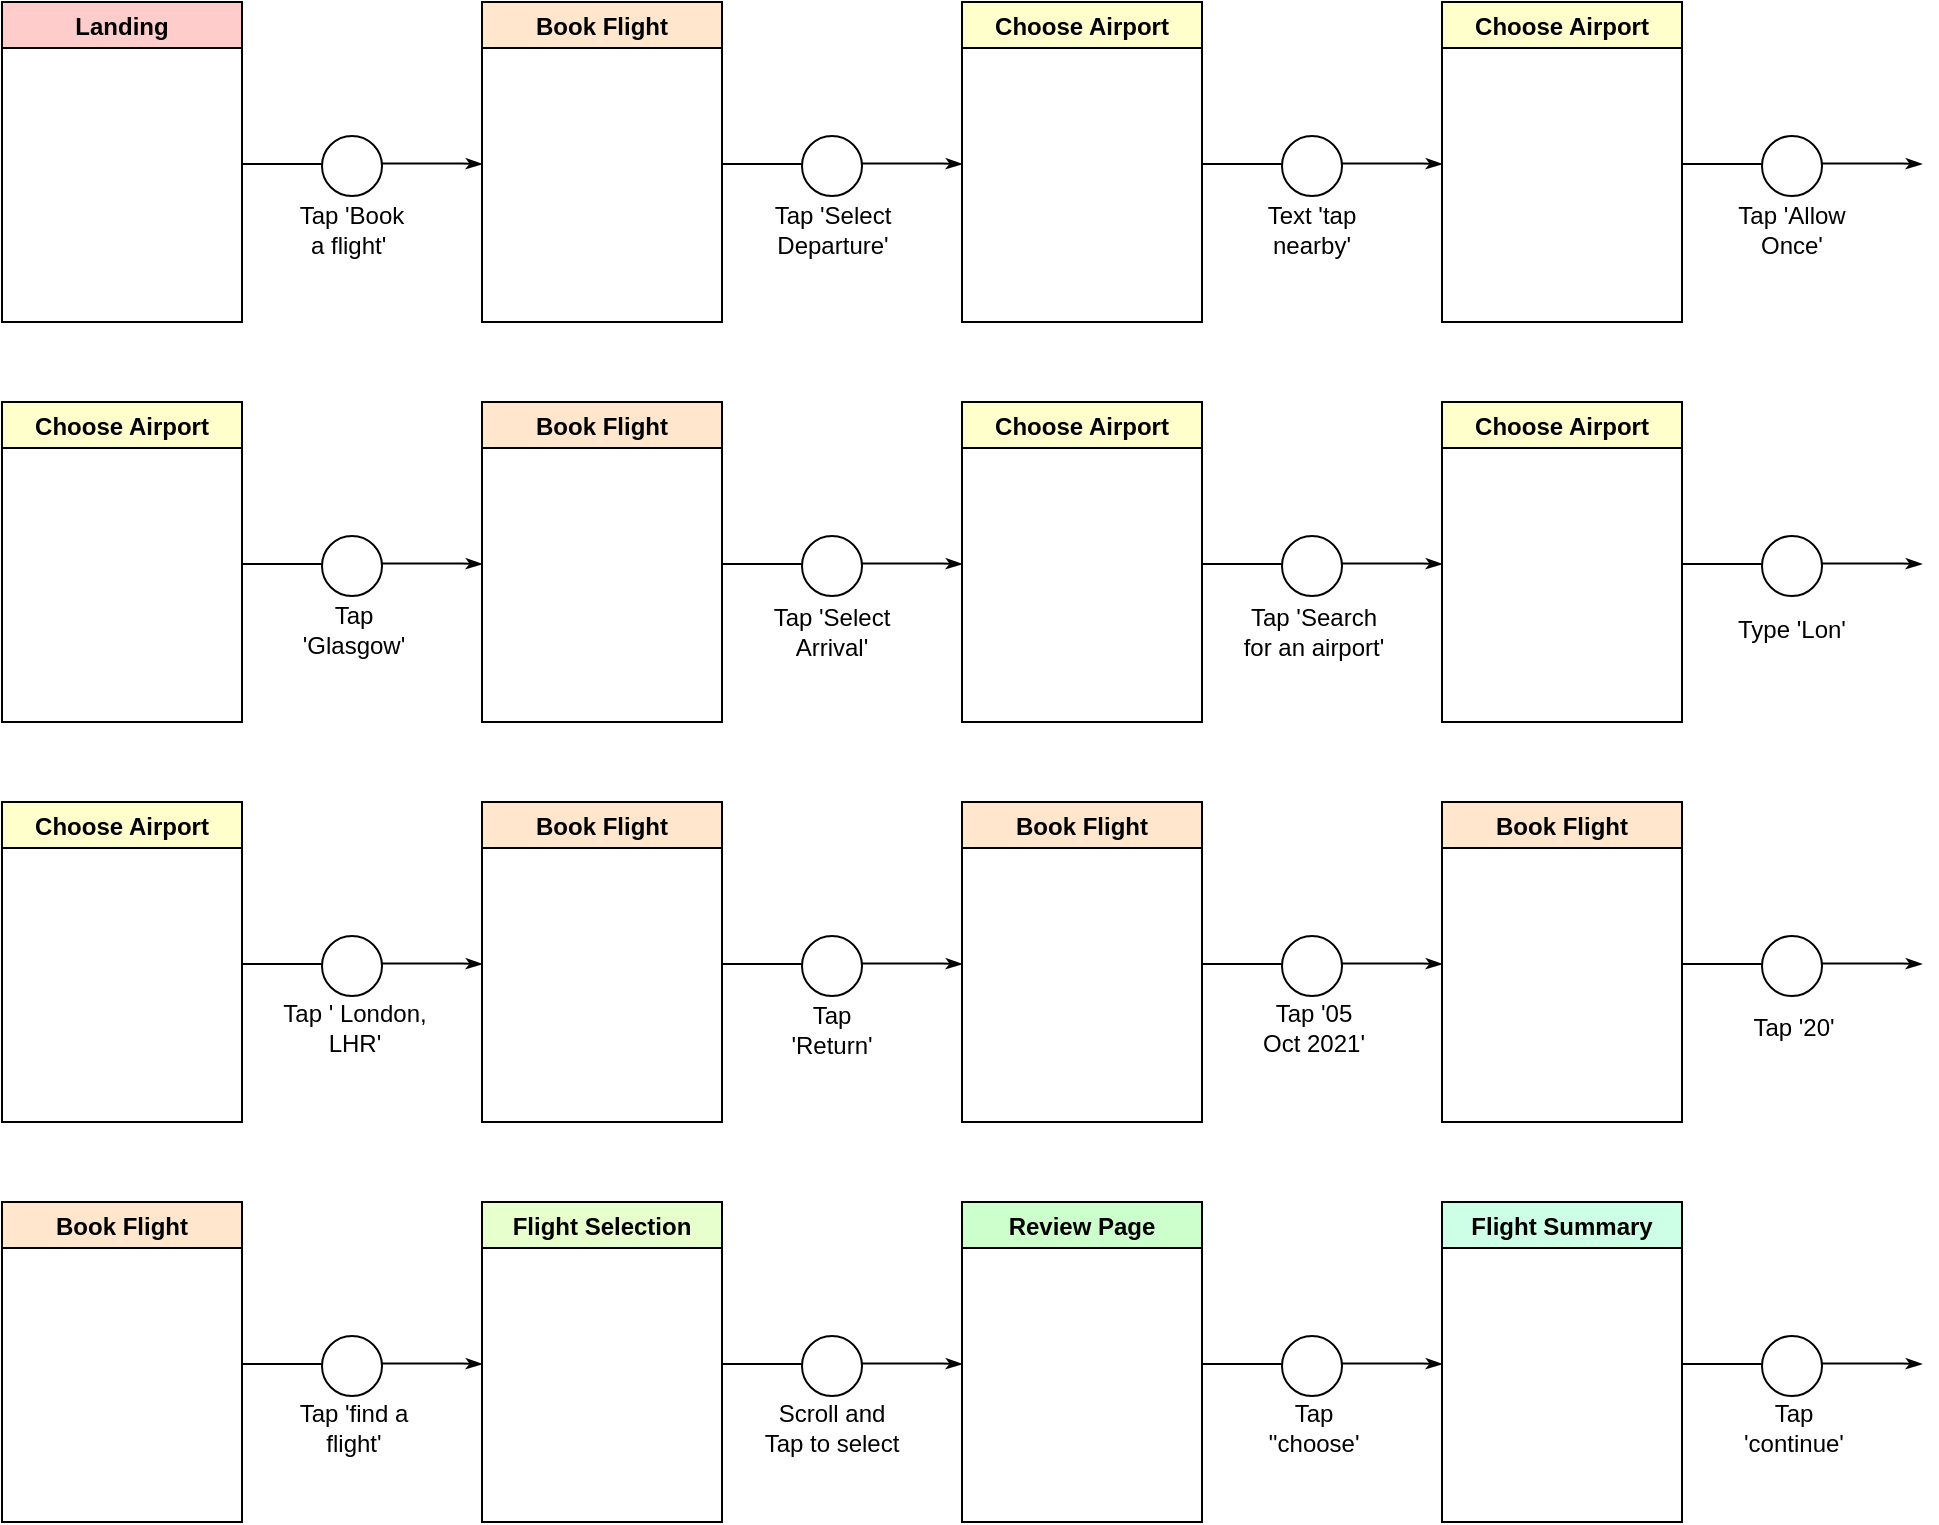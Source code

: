 <mxfile version="15.4.2" type="github" pages="3">
  <diagram id="rb-pypnUGAUjR04Ts9U1" name="Page-1">
    <mxGraphModel dx="1182" dy="764" grid="1" gridSize="10" guides="1" tooltips="1" connect="1" arrows="1" fold="1" page="1" pageScale="1" pageWidth="850" pageHeight="1100" math="0" shadow="0">
      <root>
        <mxCell id="hMW5H2m9D7a2tleL5P6j-0" />
        <mxCell id="hMW5H2m9D7a2tleL5P6j-1" parent="hMW5H2m9D7a2tleL5P6j-0" />
        <mxCell id="hMW5H2m9D7a2tleL5P6j-2" value="" style="ellipse;whiteSpace=wrap;html=1;rounded=0;shadow=0;labelBackgroundColor=none;strokeWidth=1;fontFamily=Verdana;fontSize=8;align=center;" vertex="1" parent="hMW5H2m9D7a2tleL5P6j-1">
          <mxGeometry x="200" y="107" width="30" height="30" as="geometry" />
        </mxCell>
        <mxCell id="hMW5H2m9D7a2tleL5P6j-3" value="Landing" style="swimlane;labelBackgroundColor=none;labelBorderColor=none;fillColor=#FFCCCC;" vertex="1" parent="hMW5H2m9D7a2tleL5P6j-1">
          <mxGeometry x="40" y="40" width="120" height="160" as="geometry">
            <mxRectangle x="40" y="40" width="130" height="23" as="alternateBounds" />
          </mxGeometry>
        </mxCell>
        <mxCell id="hMW5H2m9D7a2tleL5P6j-4" value="" style="line;strokeWidth=1;html=1;" vertex="1" parent="hMW5H2m9D7a2tleL5P6j-1">
          <mxGeometry x="160" y="116" width="40" height="10" as="geometry" />
        </mxCell>
        <mxCell id="hMW5H2m9D7a2tleL5P6j-5" style="edgeStyle=orthogonalEdgeStyle;rounded=0;html=1;labelBackgroundColor=none;startArrow=none;startFill=0;startSize=5;endArrow=classicThin;endFill=1;endSize=5;jettySize=auto;orthogonalLoop=1;strokeWidth=1;fontFamily=Verdana;fontSize=8" edge="1" parent="hMW5H2m9D7a2tleL5P6j-1">
          <mxGeometry relative="1" as="geometry">
            <mxPoint x="230" y="120.8" as="sourcePoint" />
            <mxPoint x="280" y="121" as="targetPoint" />
            <Array as="points">
              <mxPoint x="270" y="121" />
              <mxPoint x="270" y="121" />
            </Array>
          </mxGeometry>
        </mxCell>
        <mxCell id="hMW5H2m9D7a2tleL5P6j-6" value="" style="ellipse;whiteSpace=wrap;html=1;rounded=0;shadow=0;labelBackgroundColor=none;strokeWidth=1;fontFamily=Verdana;fontSize=8;align=center;" vertex="1" parent="hMW5H2m9D7a2tleL5P6j-1">
          <mxGeometry x="440" y="107" width="30" height="30" as="geometry" />
        </mxCell>
        <mxCell id="hMW5H2m9D7a2tleL5P6j-7" value="Book Flight" style="swimlane;startSize=23;fillColor=#FFE6CC;" vertex="1" parent="hMW5H2m9D7a2tleL5P6j-1">
          <mxGeometry x="280" y="40" width="120" height="160" as="geometry">
            <mxRectangle x="310" y="160" width="130" height="23" as="alternateBounds" />
          </mxGeometry>
        </mxCell>
        <mxCell id="hMW5H2m9D7a2tleL5P6j-8" value="" style="line;strokeWidth=1;html=1;" vertex="1" parent="hMW5H2m9D7a2tleL5P6j-1">
          <mxGeometry x="400" y="116" width="40" height="10" as="geometry" />
        </mxCell>
        <mxCell id="hMW5H2m9D7a2tleL5P6j-9" style="edgeStyle=orthogonalEdgeStyle;rounded=0;html=1;labelBackgroundColor=none;startArrow=none;startFill=0;startSize=5;endArrow=classicThin;endFill=1;endSize=5;jettySize=auto;orthogonalLoop=1;strokeWidth=1;fontFamily=Verdana;fontSize=8" edge="1" parent="hMW5H2m9D7a2tleL5P6j-1">
          <mxGeometry relative="1" as="geometry">
            <mxPoint x="470" y="120.8" as="sourcePoint" />
            <mxPoint x="520" y="121" as="targetPoint" />
            <Array as="points">
              <mxPoint x="510" y="121" />
              <mxPoint x="510" y="121" />
            </Array>
          </mxGeometry>
        </mxCell>
        <mxCell id="hMW5H2m9D7a2tleL5P6j-10" value="" style="ellipse;whiteSpace=wrap;html=1;rounded=0;shadow=0;labelBackgroundColor=none;strokeWidth=1;fontFamily=Verdana;fontSize=8;align=center;" vertex="1" parent="hMW5H2m9D7a2tleL5P6j-1">
          <mxGeometry x="680" y="107" width="30" height="30" as="geometry" />
        </mxCell>
        <mxCell id="hMW5H2m9D7a2tleL5P6j-11" value="Choose Airport" style="swimlane;fillColor=#FFFFCC;" vertex="1" parent="hMW5H2m9D7a2tleL5P6j-1">
          <mxGeometry x="520" y="40" width="120" height="160" as="geometry">
            <mxRectangle x="310" y="160" width="130" height="23" as="alternateBounds" />
          </mxGeometry>
        </mxCell>
        <mxCell id="hMW5H2m9D7a2tleL5P6j-12" value="" style="line;strokeWidth=1;html=1;" vertex="1" parent="hMW5H2m9D7a2tleL5P6j-1">
          <mxGeometry x="640" y="116" width="40" height="10" as="geometry" />
        </mxCell>
        <mxCell id="hMW5H2m9D7a2tleL5P6j-13" style="edgeStyle=orthogonalEdgeStyle;rounded=0;html=1;labelBackgroundColor=none;startArrow=none;startFill=0;startSize=5;endArrow=classicThin;endFill=1;endSize=5;jettySize=auto;orthogonalLoop=1;strokeWidth=1;fontFamily=Verdana;fontSize=8" edge="1" parent="hMW5H2m9D7a2tleL5P6j-1">
          <mxGeometry relative="1" as="geometry">
            <mxPoint x="710" y="120.8" as="sourcePoint" />
            <mxPoint x="760" y="121" as="targetPoint" />
            <Array as="points">
              <mxPoint x="750" y="121" />
              <mxPoint x="750" y="121" />
            </Array>
          </mxGeometry>
        </mxCell>
        <mxCell id="hMW5H2m9D7a2tleL5P6j-14" value="" style="ellipse;whiteSpace=wrap;html=1;rounded=0;shadow=0;labelBackgroundColor=none;strokeWidth=1;fontFamily=Verdana;fontSize=8;align=center;" vertex="1" parent="hMW5H2m9D7a2tleL5P6j-1">
          <mxGeometry x="920" y="107" width="30" height="30" as="geometry" />
        </mxCell>
        <mxCell id="hMW5H2m9D7a2tleL5P6j-15" value="Choose Airport" style="swimlane;fillColor=#FFFFCC;" vertex="1" parent="hMW5H2m9D7a2tleL5P6j-1">
          <mxGeometry x="760" y="40" width="120" height="160" as="geometry">
            <mxRectangle x="310" y="160" width="130" height="23" as="alternateBounds" />
          </mxGeometry>
        </mxCell>
        <mxCell id="hMW5H2m9D7a2tleL5P6j-16" value="" style="line;strokeWidth=1;html=1;" vertex="1" parent="hMW5H2m9D7a2tleL5P6j-1">
          <mxGeometry x="880" y="116" width="40" height="10" as="geometry" />
        </mxCell>
        <mxCell id="hMW5H2m9D7a2tleL5P6j-17" style="edgeStyle=orthogonalEdgeStyle;rounded=0;html=1;labelBackgroundColor=none;startArrow=none;startFill=0;startSize=5;endArrow=classicThin;endFill=1;endSize=5;jettySize=auto;orthogonalLoop=1;strokeWidth=1;fontFamily=Verdana;fontSize=8" edge="1" parent="hMW5H2m9D7a2tleL5P6j-1">
          <mxGeometry relative="1" as="geometry">
            <mxPoint x="950" y="120.8" as="sourcePoint" />
            <mxPoint x="1000" y="121" as="targetPoint" />
            <Array as="points">
              <mxPoint x="990" y="121" />
              <mxPoint x="990" y="121" />
            </Array>
          </mxGeometry>
        </mxCell>
        <mxCell id="hMW5H2m9D7a2tleL5P6j-18" value="" style="ellipse;whiteSpace=wrap;html=1;rounded=0;shadow=0;labelBackgroundColor=none;strokeWidth=1;fontFamily=Verdana;fontSize=8;align=center;" vertex="1" parent="hMW5H2m9D7a2tleL5P6j-1">
          <mxGeometry x="200" y="307" width="30" height="30" as="geometry" />
        </mxCell>
        <mxCell id="hMW5H2m9D7a2tleL5P6j-19" value="Choose Airport" style="swimlane;fillColor=#FFFFCC;" vertex="1" parent="hMW5H2m9D7a2tleL5P6j-1">
          <mxGeometry x="40" y="240" width="120" height="160" as="geometry">
            <mxRectangle x="310" y="160" width="130" height="23" as="alternateBounds" />
          </mxGeometry>
        </mxCell>
        <mxCell id="hMW5H2m9D7a2tleL5P6j-20" value="" style="line;strokeWidth=1;html=1;" vertex="1" parent="hMW5H2m9D7a2tleL5P6j-1">
          <mxGeometry x="160" y="316" width="40" height="10" as="geometry" />
        </mxCell>
        <mxCell id="hMW5H2m9D7a2tleL5P6j-21" style="edgeStyle=orthogonalEdgeStyle;rounded=0;html=1;labelBackgroundColor=none;startArrow=none;startFill=0;startSize=5;endArrow=classicThin;endFill=1;endSize=5;jettySize=auto;orthogonalLoop=1;strokeWidth=1;fontFamily=Verdana;fontSize=8" edge="1" parent="hMW5H2m9D7a2tleL5P6j-1">
          <mxGeometry relative="1" as="geometry">
            <mxPoint x="230" y="320.8" as="sourcePoint" />
            <mxPoint x="280" y="321" as="targetPoint" />
            <Array as="points">
              <mxPoint x="270" y="321" />
              <mxPoint x="270" y="321" />
            </Array>
          </mxGeometry>
        </mxCell>
        <mxCell id="hMW5H2m9D7a2tleL5P6j-22" value="" style="ellipse;whiteSpace=wrap;html=1;rounded=0;shadow=0;labelBackgroundColor=none;strokeWidth=1;fontFamily=Verdana;fontSize=8;align=center;" vertex="1" parent="hMW5H2m9D7a2tleL5P6j-1">
          <mxGeometry x="440" y="307" width="30" height="30" as="geometry" />
        </mxCell>
        <mxCell id="hMW5H2m9D7a2tleL5P6j-23" value="Book Flight" style="swimlane;fillColor=#FFE6CC;" vertex="1" parent="hMW5H2m9D7a2tleL5P6j-1">
          <mxGeometry x="280" y="240" width="120" height="160" as="geometry">
            <mxRectangle x="310" y="160" width="130" height="23" as="alternateBounds" />
          </mxGeometry>
        </mxCell>
        <mxCell id="hMW5H2m9D7a2tleL5P6j-24" value="" style="line;strokeWidth=1;html=1;" vertex="1" parent="hMW5H2m9D7a2tleL5P6j-1">
          <mxGeometry x="400" y="316" width="40" height="10" as="geometry" />
        </mxCell>
        <mxCell id="hMW5H2m9D7a2tleL5P6j-25" style="edgeStyle=orthogonalEdgeStyle;rounded=0;html=1;labelBackgroundColor=none;startArrow=none;startFill=0;startSize=5;endArrow=classicThin;endFill=1;endSize=5;jettySize=auto;orthogonalLoop=1;strokeWidth=1;fontFamily=Verdana;fontSize=8" edge="1" parent="hMW5H2m9D7a2tleL5P6j-1">
          <mxGeometry relative="1" as="geometry">
            <mxPoint x="470" y="320.8" as="sourcePoint" />
            <mxPoint x="520" y="321" as="targetPoint" />
            <Array as="points">
              <mxPoint x="510" y="321" />
              <mxPoint x="510" y="321" />
            </Array>
          </mxGeometry>
        </mxCell>
        <mxCell id="hMW5H2m9D7a2tleL5P6j-26" value="" style="ellipse;whiteSpace=wrap;html=1;rounded=0;shadow=0;labelBackgroundColor=none;strokeWidth=1;fontFamily=Verdana;fontSize=8;align=center;" vertex="1" parent="hMW5H2m9D7a2tleL5P6j-1">
          <mxGeometry x="680" y="307" width="30" height="30" as="geometry" />
        </mxCell>
        <mxCell id="hMW5H2m9D7a2tleL5P6j-27" value="Choose Airport" style="swimlane;fillColor=#FFFFCC;" vertex="1" parent="hMW5H2m9D7a2tleL5P6j-1">
          <mxGeometry x="520" y="240" width="120" height="160" as="geometry">
            <mxRectangle x="310" y="160" width="130" height="23" as="alternateBounds" />
          </mxGeometry>
        </mxCell>
        <mxCell id="hMW5H2m9D7a2tleL5P6j-28" value="" style="line;strokeWidth=1;html=1;" vertex="1" parent="hMW5H2m9D7a2tleL5P6j-1">
          <mxGeometry x="640" y="316" width="40" height="10" as="geometry" />
        </mxCell>
        <mxCell id="hMW5H2m9D7a2tleL5P6j-29" style="edgeStyle=orthogonalEdgeStyle;rounded=0;html=1;labelBackgroundColor=none;startArrow=none;startFill=0;startSize=5;endArrow=classicThin;endFill=1;endSize=5;jettySize=auto;orthogonalLoop=1;strokeWidth=1;fontFamily=Verdana;fontSize=8" edge="1" parent="hMW5H2m9D7a2tleL5P6j-1">
          <mxGeometry relative="1" as="geometry">
            <mxPoint x="710" y="320.8" as="sourcePoint" />
            <mxPoint x="760" y="321" as="targetPoint" />
            <Array as="points">
              <mxPoint x="750" y="321" />
              <mxPoint x="750" y="321" />
            </Array>
          </mxGeometry>
        </mxCell>
        <mxCell id="hMW5H2m9D7a2tleL5P6j-30" value="" style="ellipse;whiteSpace=wrap;html=1;rounded=0;shadow=0;labelBackgroundColor=none;strokeWidth=1;fontFamily=Verdana;fontSize=8;align=center;" vertex="1" parent="hMW5H2m9D7a2tleL5P6j-1">
          <mxGeometry x="920" y="307" width="30" height="30" as="geometry" />
        </mxCell>
        <mxCell id="hMW5H2m9D7a2tleL5P6j-31" value="Choose Airport" style="swimlane;fillColor=#FFFFCC;" vertex="1" parent="hMW5H2m9D7a2tleL5P6j-1">
          <mxGeometry x="760" y="240" width="120" height="160" as="geometry">
            <mxRectangle x="310" y="160" width="130" height="23" as="alternateBounds" />
          </mxGeometry>
        </mxCell>
        <mxCell id="hMW5H2m9D7a2tleL5P6j-32" value="" style="line;strokeWidth=1;html=1;" vertex="1" parent="hMW5H2m9D7a2tleL5P6j-1">
          <mxGeometry x="880" y="316" width="40" height="10" as="geometry" />
        </mxCell>
        <mxCell id="hMW5H2m9D7a2tleL5P6j-33" style="edgeStyle=orthogonalEdgeStyle;rounded=0;html=1;labelBackgroundColor=none;startArrow=none;startFill=0;startSize=5;endArrow=classicThin;endFill=1;endSize=5;jettySize=auto;orthogonalLoop=1;strokeWidth=1;fontFamily=Verdana;fontSize=8" edge="1" parent="hMW5H2m9D7a2tleL5P6j-1">
          <mxGeometry relative="1" as="geometry">
            <mxPoint x="950" y="320.8" as="sourcePoint" />
            <mxPoint x="1000" y="321" as="targetPoint" />
            <Array as="points">
              <mxPoint x="990" y="321" />
              <mxPoint x="990" y="321" />
            </Array>
          </mxGeometry>
        </mxCell>
        <mxCell id="hMW5H2m9D7a2tleL5P6j-34" value="" style="ellipse;whiteSpace=wrap;html=1;rounded=0;shadow=0;labelBackgroundColor=none;strokeWidth=1;fontFamily=Verdana;fontSize=8;align=center;" vertex="1" parent="hMW5H2m9D7a2tleL5P6j-1">
          <mxGeometry x="200" y="507" width="30" height="30" as="geometry" />
        </mxCell>
        <mxCell id="hMW5H2m9D7a2tleL5P6j-35" value="Choose Airport" style="swimlane;fillColor=#FFFFCC;" vertex="1" parent="hMW5H2m9D7a2tleL5P6j-1">
          <mxGeometry x="40" y="440" width="120" height="160" as="geometry">
            <mxRectangle x="310" y="160" width="130" height="23" as="alternateBounds" />
          </mxGeometry>
        </mxCell>
        <mxCell id="hMW5H2m9D7a2tleL5P6j-36" value="" style="line;strokeWidth=1;html=1;" vertex="1" parent="hMW5H2m9D7a2tleL5P6j-1">
          <mxGeometry x="160" y="516" width="40" height="10" as="geometry" />
        </mxCell>
        <mxCell id="hMW5H2m9D7a2tleL5P6j-37" style="edgeStyle=orthogonalEdgeStyle;rounded=0;html=1;labelBackgroundColor=none;startArrow=none;startFill=0;startSize=5;endArrow=classicThin;endFill=1;endSize=5;jettySize=auto;orthogonalLoop=1;strokeWidth=1;fontFamily=Verdana;fontSize=8" edge="1" parent="hMW5H2m9D7a2tleL5P6j-1">
          <mxGeometry relative="1" as="geometry">
            <mxPoint x="230" y="520.8" as="sourcePoint" />
            <mxPoint x="280" y="521" as="targetPoint" />
            <Array as="points">
              <mxPoint x="270" y="521" />
              <mxPoint x="270" y="521" />
            </Array>
          </mxGeometry>
        </mxCell>
        <mxCell id="hMW5H2m9D7a2tleL5P6j-38" value="" style="ellipse;whiteSpace=wrap;html=1;rounded=0;shadow=0;labelBackgroundColor=none;strokeWidth=1;fontFamily=Verdana;fontSize=8;align=center;" vertex="1" parent="hMW5H2m9D7a2tleL5P6j-1">
          <mxGeometry x="440" y="507" width="30" height="30" as="geometry" />
        </mxCell>
        <mxCell id="hMW5H2m9D7a2tleL5P6j-39" value="Book Flight" style="swimlane;fillColor=#FFE6CC;" vertex="1" parent="hMW5H2m9D7a2tleL5P6j-1">
          <mxGeometry x="280" y="440" width="120" height="160" as="geometry">
            <mxRectangle x="310" y="160" width="130" height="23" as="alternateBounds" />
          </mxGeometry>
        </mxCell>
        <mxCell id="hMW5H2m9D7a2tleL5P6j-40" value="" style="line;strokeWidth=1;html=1;" vertex="1" parent="hMW5H2m9D7a2tleL5P6j-1">
          <mxGeometry x="400" y="516" width="40" height="10" as="geometry" />
        </mxCell>
        <mxCell id="hMW5H2m9D7a2tleL5P6j-41" style="edgeStyle=orthogonalEdgeStyle;rounded=0;html=1;labelBackgroundColor=none;startArrow=none;startFill=0;startSize=5;endArrow=classicThin;endFill=1;endSize=5;jettySize=auto;orthogonalLoop=1;strokeWidth=1;fontFamily=Verdana;fontSize=8" edge="1" parent="hMW5H2m9D7a2tleL5P6j-1">
          <mxGeometry relative="1" as="geometry">
            <mxPoint x="470" y="520.8" as="sourcePoint" />
            <mxPoint x="520" y="521" as="targetPoint" />
            <Array as="points">
              <mxPoint x="510" y="521" />
              <mxPoint x="510" y="521" />
            </Array>
          </mxGeometry>
        </mxCell>
        <mxCell id="hMW5H2m9D7a2tleL5P6j-42" value="" style="ellipse;whiteSpace=wrap;html=1;rounded=0;shadow=0;labelBackgroundColor=none;strokeWidth=1;fontFamily=Verdana;fontSize=8;align=center;" vertex="1" parent="hMW5H2m9D7a2tleL5P6j-1">
          <mxGeometry x="680" y="507" width="30" height="30" as="geometry" />
        </mxCell>
        <mxCell id="hMW5H2m9D7a2tleL5P6j-43" value="Book Flight" style="swimlane;fillColor=#FFE6CC;" vertex="1" parent="hMW5H2m9D7a2tleL5P6j-1">
          <mxGeometry x="520" y="440" width="120" height="160" as="geometry">
            <mxRectangle x="310" y="160" width="130" height="23" as="alternateBounds" />
          </mxGeometry>
        </mxCell>
        <mxCell id="hMW5H2m9D7a2tleL5P6j-44" value="" style="line;strokeWidth=1;html=1;" vertex="1" parent="hMW5H2m9D7a2tleL5P6j-1">
          <mxGeometry x="640" y="516" width="40" height="10" as="geometry" />
        </mxCell>
        <mxCell id="hMW5H2m9D7a2tleL5P6j-45" style="edgeStyle=orthogonalEdgeStyle;rounded=0;html=1;labelBackgroundColor=none;startArrow=none;startFill=0;startSize=5;endArrow=classicThin;endFill=1;endSize=5;jettySize=auto;orthogonalLoop=1;strokeWidth=1;fontFamily=Verdana;fontSize=8" edge="1" parent="hMW5H2m9D7a2tleL5P6j-1">
          <mxGeometry relative="1" as="geometry">
            <mxPoint x="710" y="520.8" as="sourcePoint" />
            <mxPoint x="760" y="521" as="targetPoint" />
            <Array as="points">
              <mxPoint x="750" y="521" />
              <mxPoint x="750" y="521" />
            </Array>
          </mxGeometry>
        </mxCell>
        <mxCell id="hMW5H2m9D7a2tleL5P6j-46" value="" style="ellipse;whiteSpace=wrap;html=1;rounded=0;shadow=0;labelBackgroundColor=none;strokeWidth=1;fontFamily=Verdana;fontSize=8;align=center;" vertex="1" parent="hMW5H2m9D7a2tleL5P6j-1">
          <mxGeometry x="920" y="507" width="30" height="30" as="geometry" />
        </mxCell>
        <mxCell id="hMW5H2m9D7a2tleL5P6j-47" value="Book Flight" style="swimlane;fillColor=#FFE6CC;" vertex="1" parent="hMW5H2m9D7a2tleL5P6j-1">
          <mxGeometry x="760" y="440" width="120" height="160" as="geometry">
            <mxRectangle x="310" y="160" width="130" height="23" as="alternateBounds" />
          </mxGeometry>
        </mxCell>
        <mxCell id="hMW5H2m9D7a2tleL5P6j-48" value="" style="line;strokeWidth=1;html=1;" vertex="1" parent="hMW5H2m9D7a2tleL5P6j-1">
          <mxGeometry x="880" y="516" width="40" height="10" as="geometry" />
        </mxCell>
        <mxCell id="hMW5H2m9D7a2tleL5P6j-49" style="edgeStyle=orthogonalEdgeStyle;rounded=0;html=1;labelBackgroundColor=none;startArrow=none;startFill=0;startSize=5;endArrow=classicThin;endFill=1;endSize=5;jettySize=auto;orthogonalLoop=1;strokeWidth=1;fontFamily=Verdana;fontSize=8" edge="1" parent="hMW5H2m9D7a2tleL5P6j-1">
          <mxGeometry relative="1" as="geometry">
            <mxPoint x="950" y="520.8" as="sourcePoint" />
            <mxPoint x="1000" y="521" as="targetPoint" />
            <Array as="points">
              <mxPoint x="990" y="521" />
              <mxPoint x="990" y="521" />
            </Array>
          </mxGeometry>
        </mxCell>
        <mxCell id="hMW5H2m9D7a2tleL5P6j-50" value="" style="ellipse;whiteSpace=wrap;html=1;rounded=0;shadow=0;labelBackgroundColor=none;strokeWidth=1;fontFamily=Verdana;fontSize=8;align=center;" vertex="1" parent="hMW5H2m9D7a2tleL5P6j-1">
          <mxGeometry x="200" y="707" width="30" height="30" as="geometry" />
        </mxCell>
        <mxCell id="hMW5H2m9D7a2tleL5P6j-51" value="Book Flight" style="swimlane;fillColor=#FFE6CC;" vertex="1" parent="hMW5H2m9D7a2tleL5P6j-1">
          <mxGeometry x="40" y="640" width="120" height="160" as="geometry">
            <mxRectangle x="310" y="160" width="130" height="23" as="alternateBounds" />
          </mxGeometry>
        </mxCell>
        <mxCell id="hMW5H2m9D7a2tleL5P6j-52" value="" style="line;strokeWidth=1;html=1;" vertex="1" parent="hMW5H2m9D7a2tleL5P6j-1">
          <mxGeometry x="160" y="716" width="40" height="10" as="geometry" />
        </mxCell>
        <mxCell id="hMW5H2m9D7a2tleL5P6j-53" style="edgeStyle=orthogonalEdgeStyle;rounded=0;html=1;labelBackgroundColor=none;startArrow=none;startFill=0;startSize=5;endArrow=classicThin;endFill=1;endSize=5;jettySize=auto;orthogonalLoop=1;strokeWidth=1;fontFamily=Verdana;fontSize=8" edge="1" parent="hMW5H2m9D7a2tleL5P6j-1">
          <mxGeometry relative="1" as="geometry">
            <mxPoint x="230" y="720.8" as="sourcePoint" />
            <mxPoint x="280" y="721" as="targetPoint" />
            <Array as="points">
              <mxPoint x="270" y="721" />
              <mxPoint x="270" y="721" />
            </Array>
          </mxGeometry>
        </mxCell>
        <mxCell id="hMW5H2m9D7a2tleL5P6j-54" value="" style="ellipse;whiteSpace=wrap;html=1;rounded=0;shadow=0;labelBackgroundColor=none;strokeWidth=1;fontFamily=Verdana;fontSize=8;align=center;" vertex="1" parent="hMW5H2m9D7a2tleL5P6j-1">
          <mxGeometry x="440" y="707" width="30" height="30" as="geometry" />
        </mxCell>
        <mxCell id="hMW5H2m9D7a2tleL5P6j-55" value="Flight Selection" style="swimlane;fillColor=#E6FFCC;" vertex="1" parent="hMW5H2m9D7a2tleL5P6j-1">
          <mxGeometry x="280" y="640" width="120" height="160" as="geometry">
            <mxRectangle x="310" y="160" width="130" height="23" as="alternateBounds" />
          </mxGeometry>
        </mxCell>
        <mxCell id="hMW5H2m9D7a2tleL5P6j-56" value="" style="line;strokeWidth=1;html=1;" vertex="1" parent="hMW5H2m9D7a2tleL5P6j-1">
          <mxGeometry x="400" y="716" width="40" height="10" as="geometry" />
        </mxCell>
        <mxCell id="hMW5H2m9D7a2tleL5P6j-57" style="edgeStyle=orthogonalEdgeStyle;rounded=0;html=1;labelBackgroundColor=none;startArrow=none;startFill=0;startSize=5;endArrow=classicThin;endFill=1;endSize=5;jettySize=auto;orthogonalLoop=1;strokeWidth=1;fontFamily=Verdana;fontSize=8" edge="1" parent="hMW5H2m9D7a2tleL5P6j-1">
          <mxGeometry relative="1" as="geometry">
            <mxPoint x="470" y="720.8" as="sourcePoint" />
            <mxPoint x="520" y="721" as="targetPoint" />
            <Array as="points">
              <mxPoint x="510" y="721" />
              <mxPoint x="510" y="721" />
            </Array>
          </mxGeometry>
        </mxCell>
        <mxCell id="hMW5H2m9D7a2tleL5P6j-58" value="" style="ellipse;whiteSpace=wrap;html=1;rounded=0;shadow=0;labelBackgroundColor=none;strokeWidth=1;fontFamily=Verdana;fontSize=8;align=center;" vertex="1" parent="hMW5H2m9D7a2tleL5P6j-1">
          <mxGeometry x="680" y="707" width="30" height="30" as="geometry" />
        </mxCell>
        <mxCell id="hMW5H2m9D7a2tleL5P6j-59" value="Review Page" style="swimlane;fillColor=#CCFFCC;" vertex="1" parent="hMW5H2m9D7a2tleL5P6j-1">
          <mxGeometry x="520" y="640" width="120" height="160" as="geometry">
            <mxRectangle x="310" y="160" width="130" height="23" as="alternateBounds" />
          </mxGeometry>
        </mxCell>
        <mxCell id="hMW5H2m9D7a2tleL5P6j-60" value="" style="line;strokeWidth=1;html=1;" vertex="1" parent="hMW5H2m9D7a2tleL5P6j-1">
          <mxGeometry x="640" y="716" width="40" height="10" as="geometry" />
        </mxCell>
        <mxCell id="hMW5H2m9D7a2tleL5P6j-61" style="edgeStyle=orthogonalEdgeStyle;rounded=0;html=1;labelBackgroundColor=none;startArrow=none;startFill=0;startSize=5;endArrow=classicThin;endFill=1;endSize=5;jettySize=auto;orthogonalLoop=1;strokeWidth=1;fontFamily=Verdana;fontSize=8" edge="1" parent="hMW5H2m9D7a2tleL5P6j-1">
          <mxGeometry relative="1" as="geometry">
            <mxPoint x="710" y="720.8" as="sourcePoint" />
            <mxPoint x="760" y="721" as="targetPoint" />
            <Array as="points">
              <mxPoint x="750" y="721" />
              <mxPoint x="750" y="721" />
            </Array>
          </mxGeometry>
        </mxCell>
        <mxCell id="hMW5H2m9D7a2tleL5P6j-62" value="" style="ellipse;whiteSpace=wrap;html=1;rounded=0;shadow=0;labelBackgroundColor=none;strokeWidth=1;fontFamily=Verdana;fontSize=8;align=center;" vertex="1" parent="hMW5H2m9D7a2tleL5P6j-1">
          <mxGeometry x="920" y="707" width="30" height="30" as="geometry" />
        </mxCell>
        <mxCell id="hMW5H2m9D7a2tleL5P6j-63" value="Flight Summary" style="swimlane;fillColor=#CCFFE6;" vertex="1" parent="hMW5H2m9D7a2tleL5P6j-1">
          <mxGeometry x="760" y="640" width="120" height="160" as="geometry">
            <mxRectangle x="310" y="160" width="130" height="23" as="alternateBounds" />
          </mxGeometry>
        </mxCell>
        <mxCell id="hMW5H2m9D7a2tleL5P6j-64" value="" style="line;strokeWidth=1;html=1;" vertex="1" parent="hMW5H2m9D7a2tleL5P6j-1">
          <mxGeometry x="880" y="716" width="40" height="10" as="geometry" />
        </mxCell>
        <mxCell id="hMW5H2m9D7a2tleL5P6j-65" style="edgeStyle=orthogonalEdgeStyle;rounded=0;html=1;labelBackgroundColor=none;startArrow=none;startFill=0;startSize=5;endArrow=classicThin;endFill=1;endSize=5;jettySize=auto;orthogonalLoop=1;strokeWidth=1;fontFamily=Verdana;fontSize=8" edge="1" parent="hMW5H2m9D7a2tleL5P6j-1">
          <mxGeometry relative="1" as="geometry">
            <mxPoint x="950" y="720.8" as="sourcePoint" />
            <mxPoint x="1000" y="721" as="targetPoint" />
            <Array as="points">
              <mxPoint x="990" y="721" />
              <mxPoint x="990" y="721" />
            </Array>
          </mxGeometry>
        </mxCell>
        <mxCell id="38FS5L4Y4gcRMMmfQJto-1" value="Tap &#39;Book a flight&#39;&amp;nbsp;" style="text;html=1;strokeColor=none;fillColor=none;align=center;verticalAlign=middle;whiteSpace=wrap;rounded=0;labelBackgroundColor=none;labelBorderColor=none;" vertex="1" parent="hMW5H2m9D7a2tleL5P6j-1">
          <mxGeometry x="185" y="139" width="60" height="30" as="geometry" />
        </mxCell>
        <mxCell id="38FS5L4Y4gcRMMmfQJto-2" value="Tap &#39;Select Departure&#39;" style="text;html=1;strokeColor=none;fillColor=none;align=center;verticalAlign=middle;whiteSpace=wrap;rounded=0;labelBackgroundColor=none;labelBorderColor=none;" vertex="1" parent="hMW5H2m9D7a2tleL5P6j-1">
          <mxGeometry x="423" y="139" width="65" height="30" as="geometry" />
        </mxCell>
        <mxCell id="38FS5L4Y4gcRMMmfQJto-3" value="Text &#39;tap nearby&#39;" style="text;html=1;strokeColor=none;fillColor=none;align=center;verticalAlign=middle;whiteSpace=wrap;rounded=0;labelBackgroundColor=none;labelBorderColor=none;" vertex="1" parent="hMW5H2m9D7a2tleL5P6j-1">
          <mxGeometry x="665" y="139" width="60" height="30" as="geometry" />
        </mxCell>
        <mxCell id="38FS5L4Y4gcRMMmfQJto-4" value="Tap &#39;Allow Once&#39;" style="text;html=1;strokeColor=none;fillColor=none;align=center;verticalAlign=middle;whiteSpace=wrap;rounded=0;labelBackgroundColor=none;labelBorderColor=none;" vertex="1" parent="hMW5H2m9D7a2tleL5P6j-1">
          <mxGeometry x="905" y="139" width="60" height="30" as="geometry" />
        </mxCell>
        <mxCell id="38FS5L4Y4gcRMMmfQJto-5" value="Tap &#39;Glasgow&#39;" style="text;html=1;strokeColor=none;fillColor=none;align=center;verticalAlign=middle;whiteSpace=wrap;rounded=0;labelBackgroundColor=none;labelBorderColor=none;" vertex="1" parent="hMW5H2m9D7a2tleL5P6j-1">
          <mxGeometry x="186" y="339" width="60" height="30" as="geometry" />
        </mxCell>
        <mxCell id="38FS5L4Y4gcRMMmfQJto-6" value="Tap &#39;Select Arrival&#39;" style="text;html=1;strokeColor=none;fillColor=none;align=center;verticalAlign=middle;whiteSpace=wrap;rounded=0;labelBackgroundColor=none;labelBorderColor=none;" vertex="1" parent="hMW5H2m9D7a2tleL5P6j-1">
          <mxGeometry x="423" y="340" width="64" height="30" as="geometry" />
        </mxCell>
        <mxCell id="38FS5L4Y4gcRMMmfQJto-7" value="Tap &#39;Search for an airport&#39;" style="text;html=1;strokeColor=none;fillColor=none;align=center;verticalAlign=middle;whiteSpace=wrap;rounded=0;labelBackgroundColor=none;labelBorderColor=none;" vertex="1" parent="hMW5H2m9D7a2tleL5P6j-1">
          <mxGeometry x="656" y="340" width="80" height="30" as="geometry" />
        </mxCell>
        <mxCell id="38FS5L4Y4gcRMMmfQJto-8" value="Type &#39;Lon&#39;" style="text;html=1;strokeColor=none;fillColor=none;align=center;verticalAlign=middle;whiteSpace=wrap;rounded=0;labelBackgroundColor=none;labelBorderColor=none;" vertex="1" parent="hMW5H2m9D7a2tleL5P6j-1">
          <mxGeometry x="905" y="339" width="60" height="30" as="geometry" />
        </mxCell>
        <mxCell id="38FS5L4Y4gcRMMmfQJto-9" value="Tap &#39; London, LHR&#39;" style="text;html=1;strokeColor=none;fillColor=none;align=center;verticalAlign=middle;whiteSpace=wrap;rounded=0;labelBackgroundColor=none;labelBorderColor=none;" vertex="1" parent="hMW5H2m9D7a2tleL5P6j-1">
          <mxGeometry x="178.5" y="538" width="75" height="30" as="geometry" />
        </mxCell>
        <mxCell id="38FS5L4Y4gcRMMmfQJto-10" value="Tap &#39;Return&#39;" style="text;html=1;strokeColor=none;fillColor=none;align=center;verticalAlign=middle;whiteSpace=wrap;rounded=0;labelBackgroundColor=none;labelBorderColor=none;" vertex="1" parent="hMW5H2m9D7a2tleL5P6j-1">
          <mxGeometry x="425" y="539" width="60" height="30" as="geometry" />
        </mxCell>
        <mxCell id="38FS5L4Y4gcRMMmfQJto-11" value="Tap &#39;05 Oct 2021&#39;" style="text;html=1;strokeColor=none;fillColor=none;align=center;verticalAlign=middle;whiteSpace=wrap;rounded=0;labelBackgroundColor=none;labelBorderColor=none;" vertex="1" parent="hMW5H2m9D7a2tleL5P6j-1">
          <mxGeometry x="666" y="538" width="60" height="30" as="geometry" />
        </mxCell>
        <mxCell id="38FS5L4Y4gcRMMmfQJto-12" value="Tap &#39;20&#39;" style="text;html=1;strokeColor=none;fillColor=none;align=center;verticalAlign=middle;whiteSpace=wrap;rounded=0;labelBackgroundColor=none;labelBorderColor=none;" vertex="1" parent="hMW5H2m9D7a2tleL5P6j-1">
          <mxGeometry x="906" y="538" width="60" height="30" as="geometry" />
        </mxCell>
        <mxCell id="38FS5L4Y4gcRMMmfQJto-13" value="Tap &#39;find a flight&#39;" style="text;html=1;strokeColor=none;fillColor=none;align=center;verticalAlign=middle;whiteSpace=wrap;rounded=0;labelBackgroundColor=none;labelBorderColor=none;" vertex="1" parent="hMW5H2m9D7a2tleL5P6j-1">
          <mxGeometry x="186" y="738" width="60" height="30" as="geometry" />
        </mxCell>
        <mxCell id="38FS5L4Y4gcRMMmfQJto-14" value="Scroll and Tap to select" style="text;html=1;strokeColor=none;fillColor=none;align=center;verticalAlign=middle;whiteSpace=wrap;rounded=0;labelBackgroundColor=none;labelBorderColor=none;" vertex="1" parent="hMW5H2m9D7a2tleL5P6j-1">
          <mxGeometry x="420" y="738" width="70" height="30" as="geometry" />
        </mxCell>
        <mxCell id="38FS5L4Y4gcRMMmfQJto-15" value="Tap &#39;&#39;choose&#39;" style="text;html=1;strokeColor=none;fillColor=none;align=center;verticalAlign=middle;whiteSpace=wrap;rounded=0;labelBackgroundColor=none;labelBorderColor=none;" vertex="1" parent="hMW5H2m9D7a2tleL5P6j-1">
          <mxGeometry x="666" y="738" width="60" height="30" as="geometry" />
        </mxCell>
        <mxCell id="38FS5L4Y4gcRMMmfQJto-16" value="Tap &#39;continue&#39;" style="text;html=1;strokeColor=none;fillColor=none;align=center;verticalAlign=middle;whiteSpace=wrap;rounded=0;labelBackgroundColor=none;labelBorderColor=none;" vertex="1" parent="hMW5H2m9D7a2tleL5P6j-1">
          <mxGeometry x="906" y="738" width="60" height="30" as="geometry" />
        </mxCell>
      </root>
    </mxGraphModel>
  </diagram>
  <diagram id="YfM0O77Dv1Ys8VYB8yUR" name="Page-2">
    <mxGraphModel dx="1182" dy="764" grid="1" gridSize="10" guides="1" tooltips="1" connect="1" arrows="1" fold="1" page="1" pageScale="1" pageWidth="850" pageHeight="1100" math="0" shadow="0">
      <root>
        <mxCell id="9tKth9fGsLm5y67AK-iP-0" />
        <mxCell id="9tKth9fGsLm5y67AK-iP-1" parent="9tKth9fGsLm5y67AK-iP-0" />
        <mxCell id="nHnY2Fltg8Wk0SMlKOIf-0" value="" style="ellipse;whiteSpace=wrap;html=1;rounded=0;shadow=0;labelBackgroundColor=none;strokeWidth=1;fontFamily=Verdana;fontSize=8;align=center;" vertex="1" parent="9tKth9fGsLm5y67AK-iP-1">
          <mxGeometry x="200" y="107" width="30" height="30" as="geometry" />
        </mxCell>
        <mxCell id="nHnY2Fltg8Wk0SMlKOIf-1" value="Passenger Details" style="swimlane;fillColor=#CCE5FF;" vertex="1" parent="9tKth9fGsLm5y67AK-iP-1">
          <mxGeometry x="40" y="40" width="120" height="160" as="geometry">
            <mxRectangle x="310" y="160" width="130" height="23" as="alternateBounds" />
          </mxGeometry>
        </mxCell>
        <mxCell id="nHnY2Fltg8Wk0SMlKOIf-2" value="" style="line;strokeWidth=1;html=1;" vertex="1" parent="9tKth9fGsLm5y67AK-iP-1">
          <mxGeometry x="160" y="116" width="40" height="10" as="geometry" />
        </mxCell>
        <mxCell id="nHnY2Fltg8Wk0SMlKOIf-3" style="edgeStyle=orthogonalEdgeStyle;rounded=0;html=1;labelBackgroundColor=none;startArrow=none;startFill=0;startSize=5;endArrow=classicThin;endFill=1;endSize=5;jettySize=auto;orthogonalLoop=1;strokeWidth=1;fontFamily=Verdana;fontSize=8" edge="1" parent="9tKth9fGsLm5y67AK-iP-1">
          <mxGeometry relative="1" as="geometry">
            <mxPoint x="230" y="120.8" as="sourcePoint" />
            <mxPoint x="280" y="121" as="targetPoint" />
            <Array as="points">
              <mxPoint x="270" y="121" />
              <mxPoint x="270" y="121" />
            </Array>
          </mxGeometry>
        </mxCell>
        <mxCell id="nHnY2Fltg8Wk0SMlKOIf-4" value="" style="ellipse;whiteSpace=wrap;html=1;rounded=0;shadow=0;labelBackgroundColor=none;strokeWidth=1;fontFamily=Verdana;fontSize=8;align=center;" vertex="1" parent="9tKth9fGsLm5y67AK-iP-1">
          <mxGeometry x="440" y="107" width="30" height="30" as="geometry" />
        </mxCell>
        <mxCell id="nHnY2Fltg8Wk0SMlKOIf-5" value="Passenger Details" style="swimlane;fillColor=#CCE5FF;" vertex="1" parent="9tKth9fGsLm5y67AK-iP-1">
          <mxGeometry x="280" y="40" width="120" height="160" as="geometry">
            <mxRectangle x="310" y="160" width="130" height="23" as="alternateBounds" />
          </mxGeometry>
        </mxCell>
        <mxCell id="nHnY2Fltg8Wk0SMlKOIf-6" value="" style="line;strokeWidth=1;html=1;" vertex="1" parent="9tKth9fGsLm5y67AK-iP-1">
          <mxGeometry x="400" y="116" width="40" height="10" as="geometry" />
        </mxCell>
        <mxCell id="nHnY2Fltg8Wk0SMlKOIf-7" style="edgeStyle=orthogonalEdgeStyle;rounded=0;html=1;labelBackgroundColor=none;startArrow=none;startFill=0;startSize=5;endArrow=classicThin;endFill=1;endSize=5;jettySize=auto;orthogonalLoop=1;strokeWidth=1;fontFamily=Verdana;fontSize=8" edge="1" parent="9tKth9fGsLm5y67AK-iP-1">
          <mxGeometry relative="1" as="geometry">
            <mxPoint x="470" y="120.8" as="sourcePoint" />
            <mxPoint x="520" y="121" as="targetPoint" />
            <Array as="points">
              <mxPoint x="510" y="121" />
              <mxPoint x="510" y="121" />
            </Array>
          </mxGeometry>
        </mxCell>
        <mxCell id="nHnY2Fltg8Wk0SMlKOIf-8" value="" style="ellipse;whiteSpace=wrap;html=1;rounded=0;shadow=0;labelBackgroundColor=none;strokeWidth=1;fontFamily=Verdana;fontSize=8;align=center;" vertex="1" parent="9tKth9fGsLm5y67AK-iP-1">
          <mxGeometry x="680" y="107" width="30" height="30" as="geometry" />
        </mxCell>
        <mxCell id="nHnY2Fltg8Wk0SMlKOIf-9" value="Passenger Details" style="swimlane;fillColor=#CCE5FF;" vertex="1" parent="9tKth9fGsLm5y67AK-iP-1">
          <mxGeometry x="520" y="40" width="120" height="160" as="geometry">
            <mxRectangle x="310" y="160" width="130" height="23" as="alternateBounds" />
          </mxGeometry>
        </mxCell>
        <mxCell id="nHnY2Fltg8Wk0SMlKOIf-10" value="" style="line;strokeWidth=1;html=1;" vertex="1" parent="9tKth9fGsLm5y67AK-iP-1">
          <mxGeometry x="640" y="116" width="40" height="10" as="geometry" />
        </mxCell>
        <mxCell id="nHnY2Fltg8Wk0SMlKOIf-11" style="edgeStyle=orthogonalEdgeStyle;rounded=0;html=1;labelBackgroundColor=none;startArrow=none;startFill=0;startSize=5;endArrow=classicThin;endFill=1;endSize=5;jettySize=auto;orthogonalLoop=1;strokeWidth=1;fontFamily=Verdana;fontSize=8" edge="1" parent="9tKth9fGsLm5y67AK-iP-1">
          <mxGeometry relative="1" as="geometry">
            <mxPoint x="710" y="120.8" as="sourcePoint" />
            <mxPoint x="760" y="121" as="targetPoint" />
            <Array as="points">
              <mxPoint x="750" y="121" />
              <mxPoint x="750" y="121" />
            </Array>
          </mxGeometry>
        </mxCell>
        <mxCell id="nHnY2Fltg8Wk0SMlKOIf-12" value="" style="ellipse;whiteSpace=wrap;html=1;rounded=0;shadow=0;labelBackgroundColor=none;strokeWidth=1;fontFamily=Verdana;fontSize=8;align=center;" vertex="1" parent="9tKth9fGsLm5y67AK-iP-1">
          <mxGeometry x="920" y="107" width="30" height="30" as="geometry" />
        </mxCell>
        <mxCell id="nHnY2Fltg8Wk0SMlKOIf-13" value="Passenger Details" style="swimlane;fillColor=#CCE5FF;" vertex="1" parent="9tKth9fGsLm5y67AK-iP-1">
          <mxGeometry x="760" y="40" width="120" height="160" as="geometry">
            <mxRectangle x="310" y="160" width="130" height="23" as="alternateBounds" />
          </mxGeometry>
        </mxCell>
        <mxCell id="nHnY2Fltg8Wk0SMlKOIf-14" value="" style="line;strokeWidth=1;html=1;" vertex="1" parent="9tKth9fGsLm5y67AK-iP-1">
          <mxGeometry x="880" y="116" width="40" height="10" as="geometry" />
        </mxCell>
        <mxCell id="nHnY2Fltg8Wk0SMlKOIf-15" style="edgeStyle=orthogonalEdgeStyle;rounded=0;html=1;labelBackgroundColor=none;startArrow=none;startFill=0;startSize=5;endArrow=classicThin;endFill=1;endSize=5;jettySize=auto;orthogonalLoop=1;strokeWidth=1;fontFamily=Verdana;fontSize=8" edge="1" parent="9tKth9fGsLm5y67AK-iP-1">
          <mxGeometry relative="1" as="geometry">
            <mxPoint x="950" y="120.8" as="sourcePoint" />
            <mxPoint x="1000" y="121" as="targetPoint" />
            <Array as="points">
              <mxPoint x="990" y="121" />
              <mxPoint x="990" y="121" />
            </Array>
          </mxGeometry>
        </mxCell>
        <mxCell id="nHnY2Fltg8Wk0SMlKOIf-16" value="" style="ellipse;whiteSpace=wrap;html=1;rounded=0;shadow=0;labelBackgroundColor=none;strokeWidth=1;fontFamily=Verdana;fontSize=8;align=center;" vertex="1" parent="9tKth9fGsLm5y67AK-iP-1">
          <mxGeometry x="200" y="307" width="30" height="30" as="geometry" />
        </mxCell>
        <mxCell id="nHnY2Fltg8Wk0SMlKOIf-17" value="Passenger Details" style="swimlane;fillColor=#CCE5FF;" vertex="1" parent="9tKth9fGsLm5y67AK-iP-1">
          <mxGeometry x="40" y="240" width="120" height="160" as="geometry">
            <mxRectangle x="310" y="160" width="130" height="23" as="alternateBounds" />
          </mxGeometry>
        </mxCell>
        <mxCell id="nHnY2Fltg8Wk0SMlKOIf-18" value="" style="line;strokeWidth=1;html=1;" vertex="1" parent="9tKth9fGsLm5y67AK-iP-1">
          <mxGeometry x="160" y="316" width="40" height="10" as="geometry" />
        </mxCell>
        <mxCell id="nHnY2Fltg8Wk0SMlKOIf-19" style="edgeStyle=orthogonalEdgeStyle;rounded=0;html=1;labelBackgroundColor=none;startArrow=none;startFill=0;startSize=5;endArrow=classicThin;endFill=1;endSize=5;jettySize=auto;orthogonalLoop=1;strokeWidth=1;fontFamily=Verdana;fontSize=8" edge="1" parent="9tKth9fGsLm5y67AK-iP-1">
          <mxGeometry relative="1" as="geometry">
            <mxPoint x="230" y="320.8" as="sourcePoint" />
            <mxPoint x="280" y="321" as="targetPoint" />
            <Array as="points">
              <mxPoint x="270" y="321" />
              <mxPoint x="270" y="321" />
            </Array>
          </mxGeometry>
        </mxCell>
        <mxCell id="nHnY2Fltg8Wk0SMlKOIf-20" value="" style="ellipse;whiteSpace=wrap;html=1;rounded=0;shadow=0;labelBackgroundColor=none;strokeWidth=1;fontFamily=Verdana;fontSize=8;align=center;" vertex="1" parent="9tKth9fGsLm5y67AK-iP-1">
          <mxGeometry x="440" y="307" width="30" height="30" as="geometry" />
        </mxCell>
        <mxCell id="nHnY2Fltg8Wk0SMlKOIf-21" value="Passenger Details" style="swimlane;fillColor=#CCE5FF;" vertex="1" parent="9tKth9fGsLm5y67AK-iP-1">
          <mxGeometry x="280" y="240" width="120" height="160" as="geometry">
            <mxRectangle x="310" y="160" width="130" height="23" as="alternateBounds" />
          </mxGeometry>
        </mxCell>
        <mxCell id="nHnY2Fltg8Wk0SMlKOIf-22" value="" style="line;strokeWidth=1;html=1;" vertex="1" parent="9tKth9fGsLm5y67AK-iP-1">
          <mxGeometry x="400" y="316" width="40" height="10" as="geometry" />
        </mxCell>
        <mxCell id="nHnY2Fltg8Wk0SMlKOIf-23" style="edgeStyle=orthogonalEdgeStyle;rounded=0;html=1;labelBackgroundColor=none;startArrow=none;startFill=0;startSize=5;endArrow=classicThin;endFill=1;endSize=5;jettySize=auto;orthogonalLoop=1;strokeWidth=1;fontFamily=Verdana;fontSize=8" edge="1" parent="9tKth9fGsLm5y67AK-iP-1">
          <mxGeometry relative="1" as="geometry">
            <mxPoint x="470" y="320.8" as="sourcePoint" />
            <mxPoint x="520" y="321" as="targetPoint" />
            <Array as="points">
              <mxPoint x="510" y="321" />
              <mxPoint x="510" y="321" />
            </Array>
          </mxGeometry>
        </mxCell>
        <mxCell id="nHnY2Fltg8Wk0SMlKOIf-24" value="" style="ellipse;whiteSpace=wrap;html=1;rounded=0;shadow=0;labelBackgroundColor=none;strokeWidth=1;fontFamily=Verdana;fontSize=8;align=center;" vertex="1" parent="9tKth9fGsLm5y67AK-iP-1">
          <mxGeometry x="680" y="307" width="30" height="30" as="geometry" />
        </mxCell>
        <mxCell id="nHnY2Fltg8Wk0SMlKOIf-25" value="Passenger Details" style="swimlane;fillColor=#CCE5FF;" vertex="1" parent="9tKth9fGsLm5y67AK-iP-1">
          <mxGeometry x="520" y="240" width="120" height="160" as="geometry">
            <mxRectangle x="310" y="160" width="130" height="23" as="alternateBounds" />
          </mxGeometry>
        </mxCell>
        <mxCell id="nHnY2Fltg8Wk0SMlKOIf-26" value="" style="line;strokeWidth=1;html=1;" vertex="1" parent="9tKth9fGsLm5y67AK-iP-1">
          <mxGeometry x="640" y="316" width="40" height="10" as="geometry" />
        </mxCell>
        <mxCell id="nHnY2Fltg8Wk0SMlKOIf-27" style="edgeStyle=orthogonalEdgeStyle;rounded=0;html=1;labelBackgroundColor=none;startArrow=none;startFill=0;startSize=5;endArrow=classicThin;endFill=1;endSize=5;jettySize=auto;orthogonalLoop=1;strokeWidth=1;fontFamily=Verdana;fontSize=8" edge="1" parent="9tKth9fGsLm5y67AK-iP-1">
          <mxGeometry relative="1" as="geometry">
            <mxPoint x="710" y="320.8" as="sourcePoint" />
            <mxPoint x="760" y="321" as="targetPoint" />
            <Array as="points">
              <mxPoint x="750" y="321" />
              <mxPoint x="750" y="321" />
            </Array>
          </mxGeometry>
        </mxCell>
        <mxCell id="nHnY2Fltg8Wk0SMlKOIf-28" value="" style="ellipse;whiteSpace=wrap;html=1;rounded=0;shadow=0;labelBackgroundColor=none;strokeWidth=1;fontFamily=Verdana;fontSize=8;align=center;" vertex="1" parent="9tKth9fGsLm5y67AK-iP-1">
          <mxGeometry x="920" y="307" width="30" height="30" as="geometry" />
        </mxCell>
        <mxCell id="nHnY2Fltg8Wk0SMlKOIf-29" value="Passenger Details" style="swimlane;fillColor=#CCE5FF;" vertex="1" parent="9tKth9fGsLm5y67AK-iP-1">
          <mxGeometry x="760" y="240" width="120" height="160" as="geometry">
            <mxRectangle x="310" y="160" width="130" height="23" as="alternateBounds" />
          </mxGeometry>
        </mxCell>
        <mxCell id="nHnY2Fltg8Wk0SMlKOIf-30" value="" style="line;strokeWidth=1;html=1;" vertex="1" parent="9tKth9fGsLm5y67AK-iP-1">
          <mxGeometry x="880" y="316" width="40" height="10" as="geometry" />
        </mxCell>
        <mxCell id="nHnY2Fltg8Wk0SMlKOIf-31" style="edgeStyle=orthogonalEdgeStyle;rounded=0;html=1;labelBackgroundColor=none;startArrow=none;startFill=0;startSize=5;endArrow=classicThin;endFill=1;endSize=5;jettySize=auto;orthogonalLoop=1;strokeWidth=1;fontFamily=Verdana;fontSize=8" edge="1" parent="9tKth9fGsLm5y67AK-iP-1">
          <mxGeometry relative="1" as="geometry">
            <mxPoint x="950" y="320.8" as="sourcePoint" />
            <mxPoint x="1000" y="321" as="targetPoint" />
            <Array as="points">
              <mxPoint x="990" y="321" />
              <mxPoint x="990" y="321" />
            </Array>
          </mxGeometry>
        </mxCell>
        <mxCell id="nHnY2Fltg8Wk0SMlKOIf-32" value="" style="ellipse;whiteSpace=wrap;html=1;rounded=0;shadow=0;labelBackgroundColor=none;strokeWidth=1;fontFamily=Verdana;fontSize=8;align=center;" vertex="1" parent="9tKth9fGsLm5y67AK-iP-1">
          <mxGeometry x="200" y="507" width="30" height="30" as="geometry" />
        </mxCell>
        <mxCell id="nHnY2Fltg8Wk0SMlKOIf-33" value="Passenger Details" style="swimlane;fillColor=#CCE5FF;" vertex="1" parent="9tKth9fGsLm5y67AK-iP-1">
          <mxGeometry x="40" y="440" width="120" height="160" as="geometry">
            <mxRectangle x="310" y="160" width="130" height="23" as="alternateBounds" />
          </mxGeometry>
        </mxCell>
        <mxCell id="nHnY2Fltg8Wk0SMlKOIf-34" value="" style="line;strokeWidth=1;html=1;" vertex="1" parent="9tKth9fGsLm5y67AK-iP-1">
          <mxGeometry x="160" y="516" width="40" height="10" as="geometry" />
        </mxCell>
        <mxCell id="nHnY2Fltg8Wk0SMlKOIf-35" style="edgeStyle=orthogonalEdgeStyle;rounded=0;html=1;labelBackgroundColor=none;startArrow=none;startFill=0;startSize=5;endArrow=classicThin;endFill=1;endSize=5;jettySize=auto;orthogonalLoop=1;strokeWidth=1;fontFamily=Verdana;fontSize=8" edge="1" parent="9tKth9fGsLm5y67AK-iP-1">
          <mxGeometry relative="1" as="geometry">
            <mxPoint x="230" y="520.8" as="sourcePoint" />
            <mxPoint x="280" y="521" as="targetPoint" />
            <Array as="points">
              <mxPoint x="270" y="521" />
              <mxPoint x="270" y="521" />
            </Array>
          </mxGeometry>
        </mxCell>
        <mxCell id="nHnY2Fltg8Wk0SMlKOIf-36" value="" style="ellipse;whiteSpace=wrap;html=1;rounded=0;shadow=0;labelBackgroundColor=none;strokeWidth=1;fontFamily=Verdana;fontSize=8;align=center;" vertex="1" parent="9tKth9fGsLm5y67AK-iP-1">
          <mxGeometry x="440" y="507" width="30" height="30" as="geometry" />
        </mxCell>
        <mxCell id="nHnY2Fltg8Wk0SMlKOIf-37" value="Passenger Details" style="swimlane;fillColor=#CCE5FF;" vertex="1" parent="9tKth9fGsLm5y67AK-iP-1">
          <mxGeometry x="280" y="440" width="120" height="160" as="geometry">
            <mxRectangle x="310" y="160" width="130" height="23" as="alternateBounds" />
          </mxGeometry>
        </mxCell>
        <mxCell id="nHnY2Fltg8Wk0SMlKOIf-38" value="" style="line;strokeWidth=1;html=1;" vertex="1" parent="9tKth9fGsLm5y67AK-iP-1">
          <mxGeometry x="400" y="516" width="40" height="10" as="geometry" />
        </mxCell>
        <mxCell id="nHnY2Fltg8Wk0SMlKOIf-39" style="edgeStyle=orthogonalEdgeStyle;rounded=0;html=1;labelBackgroundColor=none;startArrow=none;startFill=0;startSize=5;endArrow=classicThin;endFill=1;endSize=5;jettySize=auto;orthogonalLoop=1;strokeWidth=1;fontFamily=Verdana;fontSize=8" edge="1" parent="9tKth9fGsLm5y67AK-iP-1">
          <mxGeometry relative="1" as="geometry">
            <mxPoint x="470" y="520.8" as="sourcePoint" />
            <mxPoint x="520" y="521" as="targetPoint" />
            <Array as="points">
              <mxPoint x="510" y="521" />
              <mxPoint x="510" y="521" />
            </Array>
          </mxGeometry>
        </mxCell>
        <mxCell id="nHnY2Fltg8Wk0SMlKOIf-40" value="" style="ellipse;whiteSpace=wrap;html=1;rounded=0;shadow=0;labelBackgroundColor=none;strokeWidth=1;fontFamily=Verdana;fontSize=8;align=center;" vertex="1" parent="9tKth9fGsLm5y67AK-iP-1">
          <mxGeometry x="680" y="507" width="30" height="30" as="geometry" />
        </mxCell>
        <mxCell id="nHnY2Fltg8Wk0SMlKOIf-41" value="Passenger Details" style="swimlane;fillColor=#CCE5FF;" vertex="1" parent="9tKth9fGsLm5y67AK-iP-1">
          <mxGeometry x="520" y="440" width="120" height="160" as="geometry">
            <mxRectangle x="310" y="160" width="130" height="23" as="alternateBounds" />
          </mxGeometry>
        </mxCell>
        <mxCell id="nHnY2Fltg8Wk0SMlKOIf-42" value="" style="line;strokeWidth=1;html=1;" vertex="1" parent="9tKth9fGsLm5y67AK-iP-1">
          <mxGeometry x="640" y="516" width="40" height="10" as="geometry" />
        </mxCell>
        <mxCell id="nHnY2Fltg8Wk0SMlKOIf-43" style="edgeStyle=orthogonalEdgeStyle;rounded=0;html=1;labelBackgroundColor=none;startArrow=none;startFill=0;startSize=5;endArrow=classicThin;endFill=1;endSize=5;jettySize=auto;orthogonalLoop=1;strokeWidth=1;fontFamily=Verdana;fontSize=8" edge="1" parent="9tKth9fGsLm5y67AK-iP-1">
          <mxGeometry relative="1" as="geometry">
            <mxPoint x="710" y="520.8" as="sourcePoint" />
            <mxPoint x="760" y="521" as="targetPoint" />
            <Array as="points">
              <mxPoint x="750" y="521" />
              <mxPoint x="750" y="521" />
            </Array>
          </mxGeometry>
        </mxCell>
        <mxCell id="nHnY2Fltg8Wk0SMlKOIf-44" value="" style="ellipse;whiteSpace=wrap;html=1;rounded=0;shadow=0;labelBackgroundColor=none;strokeWidth=1;fontFamily=Verdana;fontSize=8;align=center;" vertex="1" parent="9tKth9fGsLm5y67AK-iP-1">
          <mxGeometry x="920" y="507" width="30" height="30" as="geometry" />
        </mxCell>
        <mxCell id="nHnY2Fltg8Wk0SMlKOIf-45" value="Who&#39;s Paying?" style="swimlane;fillColor=#CCCCFF;" vertex="1" parent="9tKth9fGsLm5y67AK-iP-1">
          <mxGeometry x="760" y="440" width="120" height="160" as="geometry">
            <mxRectangle x="310" y="160" width="130" height="23" as="alternateBounds" />
          </mxGeometry>
        </mxCell>
        <mxCell id="nHnY2Fltg8Wk0SMlKOIf-46" value="" style="line;strokeWidth=1;html=1;" vertex="1" parent="9tKth9fGsLm5y67AK-iP-1">
          <mxGeometry x="880" y="516" width="40" height="10" as="geometry" />
        </mxCell>
        <mxCell id="nHnY2Fltg8Wk0SMlKOIf-47" style="edgeStyle=orthogonalEdgeStyle;rounded=0;html=1;labelBackgroundColor=none;startArrow=none;startFill=0;startSize=5;endArrow=classicThin;endFill=1;endSize=5;jettySize=auto;orthogonalLoop=1;strokeWidth=1;fontFamily=Verdana;fontSize=8" edge="1" parent="9tKth9fGsLm5y67AK-iP-1">
          <mxGeometry relative="1" as="geometry">
            <mxPoint x="950" y="520.8" as="sourcePoint" />
            <mxPoint x="1000" y="521" as="targetPoint" />
            <Array as="points">
              <mxPoint x="990" y="521" />
              <mxPoint x="990" y="521" />
            </Array>
          </mxGeometry>
        </mxCell>
        <mxCell id="nHnY2Fltg8Wk0SMlKOIf-48" value="" style="ellipse;whiteSpace=wrap;html=1;rounded=0;shadow=0;labelBackgroundColor=none;strokeWidth=1;fontFamily=Verdana;fontSize=8;align=center;" vertex="1" parent="9tKth9fGsLm5y67AK-iP-1">
          <mxGeometry x="200" y="707" width="30" height="30" as="geometry" />
        </mxCell>
        <mxCell id="nHnY2Fltg8Wk0SMlKOIf-49" value="Who&#39;s Paying?" style="swimlane;fillColor=#CCCCFF;" vertex="1" parent="9tKth9fGsLm5y67AK-iP-1">
          <mxGeometry x="40" y="640" width="120" height="160" as="geometry">
            <mxRectangle x="310" y="160" width="130" height="23" as="alternateBounds" />
          </mxGeometry>
        </mxCell>
        <mxCell id="nHnY2Fltg8Wk0SMlKOIf-50" value="" style="line;strokeWidth=1;html=1;" vertex="1" parent="9tKth9fGsLm5y67AK-iP-1">
          <mxGeometry x="160" y="716" width="40" height="10" as="geometry" />
        </mxCell>
        <mxCell id="nHnY2Fltg8Wk0SMlKOIf-51" style="edgeStyle=orthogonalEdgeStyle;rounded=0;html=1;labelBackgroundColor=none;startArrow=none;startFill=0;startSize=5;endArrow=classicThin;endFill=1;endSize=5;jettySize=auto;orthogonalLoop=1;strokeWidth=1;fontFamily=Verdana;fontSize=8" edge="1" parent="9tKth9fGsLm5y67AK-iP-1">
          <mxGeometry relative="1" as="geometry">
            <mxPoint x="230" y="720.8" as="sourcePoint" />
            <mxPoint x="280" y="721" as="targetPoint" />
            <Array as="points">
              <mxPoint x="270" y="721" />
              <mxPoint x="270" y="721" />
            </Array>
          </mxGeometry>
        </mxCell>
        <mxCell id="nHnY2Fltg8Wk0SMlKOIf-52" value="" style="ellipse;whiteSpace=wrap;html=1;rounded=0;shadow=0;labelBackgroundColor=none;strokeWidth=1;fontFamily=Verdana;fontSize=8;align=center;" vertex="1" parent="9tKth9fGsLm5y67AK-iP-1">
          <mxGeometry x="440" y="707" width="30" height="30" as="geometry" />
        </mxCell>
        <mxCell id="nHnY2Fltg8Wk0SMlKOIf-53" value="Who&#39;s Paying?" style="swimlane;fillColor=#CCCCFF;" vertex="1" parent="9tKth9fGsLm5y67AK-iP-1">
          <mxGeometry x="280" y="640" width="120" height="160" as="geometry">
            <mxRectangle x="310" y="160" width="130" height="23" as="alternateBounds" />
          </mxGeometry>
        </mxCell>
        <mxCell id="nHnY2Fltg8Wk0SMlKOIf-54" value="" style="line;strokeWidth=1;html=1;" vertex="1" parent="9tKth9fGsLm5y67AK-iP-1">
          <mxGeometry x="400" y="716" width="40" height="10" as="geometry" />
        </mxCell>
        <mxCell id="nHnY2Fltg8Wk0SMlKOIf-55" style="edgeStyle=orthogonalEdgeStyle;rounded=0;html=1;labelBackgroundColor=none;startArrow=none;startFill=0;startSize=5;endArrow=classicThin;endFill=1;endSize=5;jettySize=auto;orthogonalLoop=1;strokeWidth=1;fontFamily=Verdana;fontSize=8" edge="1" parent="9tKth9fGsLm5y67AK-iP-1">
          <mxGeometry relative="1" as="geometry">
            <mxPoint x="470" y="720.8" as="sourcePoint" />
            <mxPoint x="520" y="721" as="targetPoint" />
            <Array as="points">
              <mxPoint x="510" y="721" />
              <mxPoint x="510" y="721" />
            </Array>
          </mxGeometry>
        </mxCell>
        <mxCell id="nHnY2Fltg8Wk0SMlKOIf-56" value="" style="ellipse;whiteSpace=wrap;html=1;rounded=0;shadow=0;labelBackgroundColor=none;strokeWidth=1;fontFamily=Verdana;fontSize=8;align=center;" vertex="1" parent="9tKth9fGsLm5y67AK-iP-1">
          <mxGeometry x="680" y="707" width="30" height="30" as="geometry" />
        </mxCell>
        <mxCell id="nHnY2Fltg8Wk0SMlKOIf-57" value="Who&#39;s Paying?" style="swimlane;startSize=23;fillColor=#CCCCFF;" vertex="1" parent="9tKth9fGsLm5y67AK-iP-1">
          <mxGeometry x="520" y="640" width="120" height="160" as="geometry">
            <mxRectangle x="310" y="160" width="130" height="23" as="alternateBounds" />
          </mxGeometry>
        </mxCell>
        <mxCell id="nHnY2Fltg8Wk0SMlKOIf-58" value="" style="line;strokeWidth=1;html=1;" vertex="1" parent="9tKth9fGsLm5y67AK-iP-1">
          <mxGeometry x="640" y="716" width="40" height="10" as="geometry" />
        </mxCell>
        <mxCell id="nHnY2Fltg8Wk0SMlKOIf-59" style="edgeStyle=orthogonalEdgeStyle;rounded=0;html=1;labelBackgroundColor=none;startArrow=none;startFill=0;startSize=5;endArrow=classicThin;endFill=1;endSize=5;jettySize=auto;orthogonalLoop=1;strokeWidth=1;fontFamily=Verdana;fontSize=8" edge="1" parent="9tKth9fGsLm5y67AK-iP-1">
          <mxGeometry relative="1" as="geometry">
            <mxPoint x="710" y="720.8" as="sourcePoint" />
            <mxPoint x="760" y="721" as="targetPoint" />
            <Array as="points">
              <mxPoint x="750" y="721" />
              <mxPoint x="750" y="721" />
            </Array>
          </mxGeometry>
        </mxCell>
        <mxCell id="nHnY2Fltg8Wk0SMlKOIf-60" value="" style="ellipse;whiteSpace=wrap;html=1;rounded=0;shadow=0;labelBackgroundColor=none;strokeWidth=1;fontFamily=Verdana;fontSize=8;align=center;" vertex="1" parent="9tKth9fGsLm5y67AK-iP-1">
          <mxGeometry x="920" y="707" width="30" height="30" as="geometry" />
        </mxCell>
        <mxCell id="nHnY2Fltg8Wk0SMlKOIf-61" value="Who&#39;s Paying?" style="swimlane;fillColor=#CCCCFF;" vertex="1" parent="9tKth9fGsLm5y67AK-iP-1">
          <mxGeometry x="760" y="640" width="120" height="160" as="geometry">
            <mxRectangle x="310" y="160" width="130" height="23" as="alternateBounds" />
          </mxGeometry>
        </mxCell>
        <mxCell id="nHnY2Fltg8Wk0SMlKOIf-62" value="" style="line;strokeWidth=1;html=1;" vertex="1" parent="9tKth9fGsLm5y67AK-iP-1">
          <mxGeometry x="880" y="716" width="40" height="10" as="geometry" />
        </mxCell>
        <mxCell id="nHnY2Fltg8Wk0SMlKOIf-63" style="edgeStyle=orthogonalEdgeStyle;rounded=0;html=1;labelBackgroundColor=none;startArrow=none;startFill=0;startSize=5;endArrow=classicThin;endFill=1;endSize=5;jettySize=auto;orthogonalLoop=1;strokeWidth=1;fontFamily=Verdana;fontSize=8" edge="1" parent="9tKth9fGsLm5y67AK-iP-1">
          <mxGeometry relative="1" as="geometry">
            <mxPoint x="950" y="720.8" as="sourcePoint" />
            <mxPoint x="1000" y="721" as="targetPoint" />
            <Array as="points">
              <mxPoint x="990" y="721" />
              <mxPoint x="990" y="721" />
            </Array>
          </mxGeometry>
        </mxCell>
        <mxCell id="gVZe8lm7W0lcePnbABio-0" value="Tap &#39;add new adult passenger&#39;" style="text;html=1;strokeColor=none;fillColor=none;align=center;verticalAlign=middle;whiteSpace=wrap;rounded=0;labelBackgroundColor=none;labelBorderColor=none;" vertex="1" parent="9tKth9fGsLm5y67AK-iP-1">
          <mxGeometry x="168" y="139" width="94" height="30" as="geometry" />
        </mxCell>
        <mxCell id="gVZe8lm7W0lcePnbABio-1" value="Tap &#39;Title&#39;" style="text;html=1;strokeColor=none;fillColor=none;align=center;verticalAlign=middle;whiteSpace=wrap;rounded=0;labelBackgroundColor=none;labelBorderColor=none;" vertex="1" parent="9tKth9fGsLm5y67AK-iP-1">
          <mxGeometry x="430" y="139" width="60" height="30" as="geometry" />
        </mxCell>
        <mxCell id="gVZe8lm7W0lcePnbABio-2" value="Scroll to select then Tap &#39;done&#39;" style="text;html=1;strokeColor=none;fillColor=none;align=center;verticalAlign=middle;whiteSpace=wrap;rounded=0;labelBackgroundColor=none;labelBorderColor=none;" vertex="1" parent="9tKth9fGsLm5y67AK-iP-1">
          <mxGeometry x="654" y="139" width="85" height="30" as="geometry" />
        </mxCell>
        <mxCell id="gVZe8lm7W0lcePnbABio-3" value="Tap &#39;First name&#39;" style="text;html=1;strokeColor=none;fillColor=none;align=center;verticalAlign=middle;whiteSpace=wrap;rounded=0;labelBackgroundColor=none;labelBorderColor=none;" vertex="1" parent="9tKth9fGsLm5y67AK-iP-1">
          <mxGeometry x="906" y="139" width="60" height="30" as="geometry" />
        </mxCell>
        <mxCell id="gVZe8lm7W0lcePnbABio-4" value="Type &#39;David&#39;" style="text;html=1;strokeColor=none;fillColor=none;align=center;verticalAlign=middle;whiteSpace=wrap;rounded=0;labelBackgroundColor=none;labelBorderColor=none;" vertex="1" parent="9tKth9fGsLm5y67AK-iP-1">
          <mxGeometry x="185" y="339" width="60" height="30" as="geometry" />
        </mxCell>
        <mxCell id="gVZe8lm7W0lcePnbABio-5" value="Tap &#39;done&#39;" style="text;html=1;strokeColor=none;fillColor=none;align=center;verticalAlign=middle;whiteSpace=wrap;rounded=0;labelBackgroundColor=none;labelBorderColor=none;" vertex="1" parent="9tKth9fGsLm5y67AK-iP-1">
          <mxGeometry x="427" y="339" width="60" height="30" as="geometry" />
        </mxCell>
        <mxCell id="gVZe8lm7W0lcePnbABio-6" value="Tap &#39;Last name&#39;" style="text;html=1;strokeColor=none;fillColor=none;align=center;verticalAlign=middle;whiteSpace=wrap;rounded=0;labelBackgroundColor=none;labelBorderColor=none;" vertex="1" parent="9tKth9fGsLm5y67AK-iP-1">
          <mxGeometry x="666.5" y="339" width="60" height="30" as="geometry" />
        </mxCell>
      </root>
    </mxGraphModel>
  </diagram>
  <diagram name="Page-3" id="c7488fd3-1785-93aa-aadb-54a6760d102a">
    <mxGraphModel dx="1182" dy="764" grid="1" gridSize="10" guides="1" tooltips="1" connect="1" arrows="1" fold="1" page="1" pageScale="1" pageWidth="1100" pageHeight="850" background="none" math="0" shadow="0">
      <root>
        <mxCell id="0" />
        <mxCell id="1" parent="0" />
        <mxCell id="2b4e8129b02d487f-5" value="" style="ellipse;whiteSpace=wrap;html=1;rounded=0;shadow=0;labelBackgroundColor=none;strokeWidth=1;fontFamily=Verdana;fontSize=8;align=center;" parent="1" vertex="1">
          <mxGeometry x="200" y="107" width="30" height="30" as="geometry" />
        </mxCell>
        <mxCell id="qFbmU129dsHxOHRwsqZK-1" value="Who&#39;s Paying?" style="swimlane;fillColor=#CCCCFF;" vertex="1" parent="1">
          <mxGeometry x="40" y="40" width="120" height="160" as="geometry">
            <mxRectangle x="310" y="160" width="130" height="23" as="alternateBounds" />
          </mxGeometry>
        </mxCell>
        <mxCell id="qFbmU129dsHxOHRwsqZK-3" value="" style="line;strokeWidth=1;html=1;" vertex="1" parent="1">
          <mxGeometry x="160" y="116" width="40" height="10" as="geometry" />
        </mxCell>
        <mxCell id="qFbmU129dsHxOHRwsqZK-4" style="edgeStyle=orthogonalEdgeStyle;rounded=0;html=1;labelBackgroundColor=none;startArrow=none;startFill=0;startSize=5;endArrow=classicThin;endFill=1;endSize=5;jettySize=auto;orthogonalLoop=1;strokeWidth=1;fontFamily=Verdana;fontSize=8" edge="1" parent="1">
          <mxGeometry relative="1" as="geometry">
            <mxPoint x="230" y="120.8" as="sourcePoint" />
            <mxPoint x="280" y="121" as="targetPoint" />
            <Array as="points">
              <mxPoint x="270" y="121" />
              <mxPoint x="270" y="121" />
            </Array>
          </mxGeometry>
        </mxCell>
        <mxCell id="qFbmU129dsHxOHRwsqZK-5" value="" style="ellipse;whiteSpace=wrap;html=1;rounded=0;shadow=0;labelBackgroundColor=none;strokeWidth=1;fontFamily=Verdana;fontSize=8;align=center;" vertex="1" parent="1">
          <mxGeometry x="440" y="107" width="30" height="30" as="geometry" />
        </mxCell>
        <mxCell id="qFbmU129dsHxOHRwsqZK-6" value="Seat Selection" style="swimlane;fillColor=#E5CCFF;" vertex="1" parent="1">
          <mxGeometry x="280" y="40" width="120" height="160" as="geometry">
            <mxRectangle x="310" y="160" width="130" height="23" as="alternateBounds" />
          </mxGeometry>
        </mxCell>
        <mxCell id="qFbmU129dsHxOHRwsqZK-7" value="" style="line;strokeWidth=1;html=1;" vertex="1" parent="1">
          <mxGeometry x="400" y="116" width="40" height="10" as="geometry" />
        </mxCell>
        <mxCell id="qFbmU129dsHxOHRwsqZK-8" style="edgeStyle=orthogonalEdgeStyle;rounded=0;html=1;labelBackgroundColor=none;startArrow=none;startFill=0;startSize=5;endArrow=classicThin;endFill=1;endSize=5;jettySize=auto;orthogonalLoop=1;strokeWidth=1;fontFamily=Verdana;fontSize=8" edge="1" parent="1">
          <mxGeometry relative="1" as="geometry">
            <mxPoint x="470" y="120.8" as="sourcePoint" />
            <mxPoint x="520" y="121" as="targetPoint" />
            <Array as="points">
              <mxPoint x="510" y="121" />
              <mxPoint x="510" y="121" />
            </Array>
          </mxGeometry>
        </mxCell>
        <mxCell id="qFbmU129dsHxOHRwsqZK-9" value="" style="ellipse;whiteSpace=wrap;html=1;rounded=0;shadow=0;labelBackgroundColor=none;strokeWidth=1;fontFamily=Verdana;fontSize=8;align=center;" vertex="1" parent="1">
          <mxGeometry x="680" y="107" width="30" height="30" as="geometry" />
        </mxCell>
        <mxCell id="qFbmU129dsHxOHRwsqZK-10" value="Seat Selection" style="swimlane;fillColor=#E5CCFF;" vertex="1" parent="1">
          <mxGeometry x="520" y="40" width="120" height="160" as="geometry">
            <mxRectangle x="310" y="160" width="130" height="23" as="alternateBounds" />
          </mxGeometry>
        </mxCell>
        <mxCell id="qFbmU129dsHxOHRwsqZK-11" value="" style="line;strokeWidth=1;html=1;" vertex="1" parent="1">
          <mxGeometry x="640" y="116" width="40" height="10" as="geometry" />
        </mxCell>
        <mxCell id="qFbmU129dsHxOHRwsqZK-12" style="edgeStyle=orthogonalEdgeStyle;rounded=0;html=1;labelBackgroundColor=none;startArrow=none;startFill=0;startSize=5;endArrow=classicThin;endFill=1;endSize=5;jettySize=auto;orthogonalLoop=1;strokeWidth=1;fontFamily=Verdana;fontSize=8" edge="1" parent="1">
          <mxGeometry relative="1" as="geometry">
            <mxPoint x="710" y="120.8" as="sourcePoint" />
            <mxPoint x="760" y="121" as="targetPoint" />
            <Array as="points">
              <mxPoint x="750" y="121" />
              <mxPoint x="750" y="121" />
            </Array>
          </mxGeometry>
        </mxCell>
        <mxCell id="qFbmU129dsHxOHRwsqZK-13" value="" style="ellipse;whiteSpace=wrap;html=1;rounded=0;shadow=0;labelBackgroundColor=none;strokeWidth=1;fontFamily=Verdana;fontSize=8;align=center;" vertex="1" parent="1">
          <mxGeometry x="920" y="107" width="30" height="30" as="geometry" />
        </mxCell>
        <mxCell id="qFbmU129dsHxOHRwsqZK-14" value="Payment" style="swimlane;fillColor=#FFCCFF;" vertex="1" parent="1">
          <mxGeometry x="760" y="40" width="120" height="160" as="geometry">
            <mxRectangle x="310" y="160" width="130" height="23" as="alternateBounds" />
          </mxGeometry>
        </mxCell>
        <mxCell id="qFbmU129dsHxOHRwsqZK-15" value="" style="line;strokeWidth=1;html=1;" vertex="1" parent="1">
          <mxGeometry x="880" y="116" width="40" height="10" as="geometry" />
        </mxCell>
        <mxCell id="qFbmU129dsHxOHRwsqZK-16" style="edgeStyle=orthogonalEdgeStyle;rounded=0;html=1;labelBackgroundColor=none;startArrow=none;startFill=0;startSize=5;endArrow=classicThin;endFill=1;endSize=5;jettySize=auto;orthogonalLoop=1;strokeWidth=1;fontFamily=Verdana;fontSize=8" edge="1" parent="1">
          <mxGeometry relative="1" as="geometry">
            <mxPoint x="950" y="120.8" as="sourcePoint" />
            <mxPoint x="1000" y="121" as="targetPoint" />
            <Array as="points">
              <mxPoint x="990" y="121" />
              <mxPoint x="990" y="121" />
            </Array>
          </mxGeometry>
        </mxCell>
        <mxCell id="qFbmU129dsHxOHRwsqZK-17" value="" style="ellipse;whiteSpace=wrap;html=1;rounded=0;shadow=0;labelBackgroundColor=none;strokeWidth=1;fontFamily=Verdana;fontSize=8;align=center;" vertex="1" parent="1">
          <mxGeometry x="200" y="307" width="30" height="30" as="geometry" />
        </mxCell>
        <mxCell id="qFbmU129dsHxOHRwsqZK-18" value="Vertical Container" style="swimlane;" vertex="1" parent="1">
          <mxGeometry x="40" y="240" width="120" height="160" as="geometry">
            <mxRectangle x="310" y="160" width="130" height="23" as="alternateBounds" />
          </mxGeometry>
        </mxCell>
        <mxCell id="qFbmU129dsHxOHRwsqZK-19" value="" style="line;strokeWidth=1;html=1;" vertex="1" parent="1">
          <mxGeometry x="160" y="316" width="40" height="10" as="geometry" />
        </mxCell>
        <mxCell id="qFbmU129dsHxOHRwsqZK-20" style="edgeStyle=orthogonalEdgeStyle;rounded=0;html=1;labelBackgroundColor=none;startArrow=none;startFill=0;startSize=5;endArrow=classicThin;endFill=1;endSize=5;jettySize=auto;orthogonalLoop=1;strokeWidth=1;fontFamily=Verdana;fontSize=8" edge="1" parent="1">
          <mxGeometry relative="1" as="geometry">
            <mxPoint x="230" y="320.8" as="sourcePoint" />
            <mxPoint x="280" y="321" as="targetPoint" />
            <Array as="points">
              <mxPoint x="270" y="321" />
              <mxPoint x="270" y="321" />
            </Array>
          </mxGeometry>
        </mxCell>
        <mxCell id="qFbmU129dsHxOHRwsqZK-21" value="" style="ellipse;whiteSpace=wrap;html=1;rounded=0;shadow=0;labelBackgroundColor=none;strokeWidth=1;fontFamily=Verdana;fontSize=8;align=center;" vertex="1" parent="1">
          <mxGeometry x="440" y="307" width="30" height="30" as="geometry" />
        </mxCell>
        <mxCell id="qFbmU129dsHxOHRwsqZK-22" value="Vertical Container" style="swimlane;" vertex="1" parent="1">
          <mxGeometry x="280" y="240" width="120" height="160" as="geometry">
            <mxRectangle x="310" y="160" width="130" height="23" as="alternateBounds" />
          </mxGeometry>
        </mxCell>
        <mxCell id="qFbmU129dsHxOHRwsqZK-23" value="" style="line;strokeWidth=1;html=1;" vertex="1" parent="1">
          <mxGeometry x="400" y="316" width="40" height="10" as="geometry" />
        </mxCell>
        <mxCell id="qFbmU129dsHxOHRwsqZK-24" style="edgeStyle=orthogonalEdgeStyle;rounded=0;html=1;labelBackgroundColor=none;startArrow=none;startFill=0;startSize=5;endArrow=classicThin;endFill=1;endSize=5;jettySize=auto;orthogonalLoop=1;strokeWidth=1;fontFamily=Verdana;fontSize=8" edge="1" parent="1">
          <mxGeometry relative="1" as="geometry">
            <mxPoint x="470" y="320.8" as="sourcePoint" />
            <mxPoint x="520" y="321" as="targetPoint" />
            <Array as="points">
              <mxPoint x="510" y="321" />
              <mxPoint x="510" y="321" />
            </Array>
          </mxGeometry>
        </mxCell>
        <mxCell id="qFbmU129dsHxOHRwsqZK-25" value="" style="ellipse;whiteSpace=wrap;html=1;rounded=0;shadow=0;labelBackgroundColor=none;strokeWidth=1;fontFamily=Verdana;fontSize=8;align=center;" vertex="1" parent="1">
          <mxGeometry x="680" y="307" width="30" height="30" as="geometry" />
        </mxCell>
        <mxCell id="qFbmU129dsHxOHRwsqZK-26" value="Vertical Container" style="swimlane;" vertex="1" parent="1">
          <mxGeometry x="520" y="240" width="120" height="160" as="geometry">
            <mxRectangle x="310" y="160" width="130" height="23" as="alternateBounds" />
          </mxGeometry>
        </mxCell>
        <mxCell id="qFbmU129dsHxOHRwsqZK-27" value="" style="line;strokeWidth=1;html=1;" vertex="1" parent="1">
          <mxGeometry x="640" y="316" width="40" height="10" as="geometry" />
        </mxCell>
        <mxCell id="qFbmU129dsHxOHRwsqZK-28" style="edgeStyle=orthogonalEdgeStyle;rounded=0;html=1;labelBackgroundColor=none;startArrow=none;startFill=0;startSize=5;endArrow=classicThin;endFill=1;endSize=5;jettySize=auto;orthogonalLoop=1;strokeWidth=1;fontFamily=Verdana;fontSize=8" edge="1" parent="1">
          <mxGeometry relative="1" as="geometry">
            <mxPoint x="710" y="320.8" as="sourcePoint" />
            <mxPoint x="760" y="321" as="targetPoint" />
            <Array as="points">
              <mxPoint x="750" y="321" />
              <mxPoint x="750" y="321" />
            </Array>
          </mxGeometry>
        </mxCell>
        <mxCell id="qFbmU129dsHxOHRwsqZK-29" value="" style="ellipse;whiteSpace=wrap;html=1;rounded=0;shadow=0;labelBackgroundColor=none;strokeWidth=1;fontFamily=Verdana;fontSize=8;align=center;" vertex="1" parent="1">
          <mxGeometry x="920" y="307" width="30" height="30" as="geometry" />
        </mxCell>
        <mxCell id="qFbmU129dsHxOHRwsqZK-30" value="Vertical Container" style="swimlane;" vertex="1" parent="1">
          <mxGeometry x="760" y="240" width="120" height="160" as="geometry">
            <mxRectangle x="310" y="160" width="130" height="23" as="alternateBounds" />
          </mxGeometry>
        </mxCell>
        <mxCell id="qFbmU129dsHxOHRwsqZK-31" value="" style="line;strokeWidth=1;html=1;" vertex="1" parent="1">
          <mxGeometry x="880" y="316" width="40" height="10" as="geometry" />
        </mxCell>
        <mxCell id="qFbmU129dsHxOHRwsqZK-32" style="edgeStyle=orthogonalEdgeStyle;rounded=0;html=1;labelBackgroundColor=none;startArrow=none;startFill=0;startSize=5;endArrow=classicThin;endFill=1;endSize=5;jettySize=auto;orthogonalLoop=1;strokeWidth=1;fontFamily=Verdana;fontSize=8" edge="1" parent="1">
          <mxGeometry relative="1" as="geometry">
            <mxPoint x="950" y="320.8" as="sourcePoint" />
            <mxPoint x="1000" y="321" as="targetPoint" />
            <Array as="points">
              <mxPoint x="990" y="321" />
              <mxPoint x="990" y="321" />
            </Array>
          </mxGeometry>
        </mxCell>
        <mxCell id="qFbmU129dsHxOHRwsqZK-33" value="" style="ellipse;whiteSpace=wrap;html=1;rounded=0;shadow=0;labelBackgroundColor=none;strokeWidth=1;fontFamily=Verdana;fontSize=8;align=center;" vertex="1" parent="1">
          <mxGeometry x="200" y="507" width="30" height="30" as="geometry" />
        </mxCell>
        <mxCell id="qFbmU129dsHxOHRwsqZK-34" value="Vertical Container" style="swimlane;" vertex="1" parent="1">
          <mxGeometry x="40" y="440" width="120" height="160" as="geometry">
            <mxRectangle x="310" y="160" width="130" height="23" as="alternateBounds" />
          </mxGeometry>
        </mxCell>
        <mxCell id="qFbmU129dsHxOHRwsqZK-35" value="" style="line;strokeWidth=1;html=1;" vertex="1" parent="1">
          <mxGeometry x="160" y="516" width="40" height="10" as="geometry" />
        </mxCell>
        <mxCell id="qFbmU129dsHxOHRwsqZK-36" style="edgeStyle=orthogonalEdgeStyle;rounded=0;html=1;labelBackgroundColor=none;startArrow=none;startFill=0;startSize=5;endArrow=classicThin;endFill=1;endSize=5;jettySize=auto;orthogonalLoop=1;strokeWidth=1;fontFamily=Verdana;fontSize=8" edge="1" parent="1">
          <mxGeometry relative="1" as="geometry">
            <mxPoint x="230" y="520.8" as="sourcePoint" />
            <mxPoint x="280" y="521" as="targetPoint" />
            <Array as="points">
              <mxPoint x="270" y="521" />
              <mxPoint x="270" y="521" />
            </Array>
          </mxGeometry>
        </mxCell>
        <mxCell id="qFbmU129dsHxOHRwsqZK-37" value="" style="ellipse;whiteSpace=wrap;html=1;rounded=0;shadow=0;labelBackgroundColor=none;strokeWidth=1;fontFamily=Verdana;fontSize=8;align=center;" vertex="1" parent="1">
          <mxGeometry x="440" y="507" width="30" height="30" as="geometry" />
        </mxCell>
        <mxCell id="qFbmU129dsHxOHRwsqZK-38" value="Vertical Container" style="swimlane;" vertex="1" parent="1">
          <mxGeometry x="280" y="440" width="120" height="160" as="geometry">
            <mxRectangle x="310" y="160" width="130" height="23" as="alternateBounds" />
          </mxGeometry>
        </mxCell>
        <mxCell id="qFbmU129dsHxOHRwsqZK-39" value="" style="line;strokeWidth=1;html=1;" vertex="1" parent="1">
          <mxGeometry x="400" y="516" width="40" height="10" as="geometry" />
        </mxCell>
        <mxCell id="qFbmU129dsHxOHRwsqZK-40" style="edgeStyle=orthogonalEdgeStyle;rounded=0;html=1;labelBackgroundColor=none;startArrow=none;startFill=0;startSize=5;endArrow=classicThin;endFill=1;endSize=5;jettySize=auto;orthogonalLoop=1;strokeWidth=1;fontFamily=Verdana;fontSize=8" edge="1" parent="1">
          <mxGeometry relative="1" as="geometry">
            <mxPoint x="470" y="520.8" as="sourcePoint" />
            <mxPoint x="520" y="521" as="targetPoint" />
            <Array as="points">
              <mxPoint x="510" y="521" />
              <mxPoint x="510" y="521" />
            </Array>
          </mxGeometry>
        </mxCell>
        <mxCell id="qFbmU129dsHxOHRwsqZK-41" value="" style="ellipse;whiteSpace=wrap;html=1;rounded=0;shadow=0;labelBackgroundColor=none;strokeWidth=1;fontFamily=Verdana;fontSize=8;align=center;" vertex="1" parent="1">
          <mxGeometry x="680" y="507" width="30" height="30" as="geometry" />
        </mxCell>
        <mxCell id="qFbmU129dsHxOHRwsqZK-42" value="Vertical Container" style="swimlane;" vertex="1" parent="1">
          <mxGeometry x="520" y="440" width="120" height="160" as="geometry">
            <mxRectangle x="310" y="160" width="130" height="23" as="alternateBounds" />
          </mxGeometry>
        </mxCell>
        <mxCell id="qFbmU129dsHxOHRwsqZK-43" value="" style="line;strokeWidth=1;html=1;" vertex="1" parent="1">
          <mxGeometry x="640" y="516" width="40" height="10" as="geometry" />
        </mxCell>
        <mxCell id="qFbmU129dsHxOHRwsqZK-44" style="edgeStyle=orthogonalEdgeStyle;rounded=0;html=1;labelBackgroundColor=none;startArrow=none;startFill=0;startSize=5;endArrow=classicThin;endFill=1;endSize=5;jettySize=auto;orthogonalLoop=1;strokeWidth=1;fontFamily=Verdana;fontSize=8" edge="1" parent="1">
          <mxGeometry relative="1" as="geometry">
            <mxPoint x="710" y="520.8" as="sourcePoint" />
            <mxPoint x="760" y="521" as="targetPoint" />
            <Array as="points">
              <mxPoint x="750" y="521" />
              <mxPoint x="750" y="521" />
            </Array>
          </mxGeometry>
        </mxCell>
        <mxCell id="qFbmU129dsHxOHRwsqZK-45" value="" style="ellipse;whiteSpace=wrap;html=1;rounded=0;shadow=0;labelBackgroundColor=none;strokeWidth=1;fontFamily=Verdana;fontSize=8;align=center;" vertex="1" parent="1">
          <mxGeometry x="920" y="507" width="30" height="30" as="geometry" />
        </mxCell>
        <mxCell id="qFbmU129dsHxOHRwsqZK-46" value="Vertical Container" style="swimlane;" vertex="1" parent="1">
          <mxGeometry x="760" y="440" width="120" height="160" as="geometry">
            <mxRectangle x="310" y="160" width="130" height="23" as="alternateBounds" />
          </mxGeometry>
        </mxCell>
        <mxCell id="qFbmU129dsHxOHRwsqZK-47" value="" style="line;strokeWidth=1;html=1;" vertex="1" parent="1">
          <mxGeometry x="880" y="516" width="40" height="10" as="geometry" />
        </mxCell>
        <mxCell id="qFbmU129dsHxOHRwsqZK-48" style="edgeStyle=orthogonalEdgeStyle;rounded=0;html=1;labelBackgroundColor=none;startArrow=none;startFill=0;startSize=5;endArrow=classicThin;endFill=1;endSize=5;jettySize=auto;orthogonalLoop=1;strokeWidth=1;fontFamily=Verdana;fontSize=8" edge="1" parent="1">
          <mxGeometry relative="1" as="geometry">
            <mxPoint x="950" y="520.8" as="sourcePoint" />
            <mxPoint x="1000" y="521" as="targetPoint" />
            <Array as="points">
              <mxPoint x="990" y="521" />
              <mxPoint x="990" y="521" />
            </Array>
          </mxGeometry>
        </mxCell>
        <mxCell id="qFbmU129dsHxOHRwsqZK-49" value="" style="ellipse;whiteSpace=wrap;html=1;rounded=0;shadow=0;labelBackgroundColor=none;strokeWidth=1;fontFamily=Verdana;fontSize=8;align=center;" vertex="1" parent="1">
          <mxGeometry x="200" y="707" width="30" height="30" as="geometry" />
        </mxCell>
        <mxCell id="qFbmU129dsHxOHRwsqZK-50" value="Vertical Container" style="swimlane;" vertex="1" parent="1">
          <mxGeometry x="40" y="640" width="120" height="160" as="geometry">
            <mxRectangle x="310" y="160" width="130" height="23" as="alternateBounds" />
          </mxGeometry>
        </mxCell>
        <mxCell id="qFbmU129dsHxOHRwsqZK-51" value="" style="line;strokeWidth=1;html=1;" vertex="1" parent="1">
          <mxGeometry x="160" y="716" width="40" height="10" as="geometry" />
        </mxCell>
        <mxCell id="qFbmU129dsHxOHRwsqZK-52" style="edgeStyle=orthogonalEdgeStyle;rounded=0;html=1;labelBackgroundColor=none;startArrow=none;startFill=0;startSize=5;endArrow=classicThin;endFill=1;endSize=5;jettySize=auto;orthogonalLoop=1;strokeWidth=1;fontFamily=Verdana;fontSize=8" edge="1" parent="1">
          <mxGeometry relative="1" as="geometry">
            <mxPoint x="230" y="720.8" as="sourcePoint" />
            <mxPoint x="280" y="721" as="targetPoint" />
            <Array as="points">
              <mxPoint x="270" y="721" />
              <mxPoint x="270" y="721" />
            </Array>
          </mxGeometry>
        </mxCell>
        <mxCell id="qFbmU129dsHxOHRwsqZK-53" value="" style="ellipse;whiteSpace=wrap;html=1;rounded=0;shadow=0;labelBackgroundColor=none;strokeWidth=1;fontFamily=Verdana;fontSize=8;align=center;" vertex="1" parent="1">
          <mxGeometry x="440" y="707" width="30" height="30" as="geometry" />
        </mxCell>
        <mxCell id="qFbmU129dsHxOHRwsqZK-54" value="Vertical Container" style="swimlane;" vertex="1" parent="1">
          <mxGeometry x="280" y="640" width="120" height="160" as="geometry">
            <mxRectangle x="310" y="160" width="130" height="23" as="alternateBounds" />
          </mxGeometry>
        </mxCell>
        <mxCell id="qFbmU129dsHxOHRwsqZK-55" value="" style="line;strokeWidth=1;html=1;" vertex="1" parent="1">
          <mxGeometry x="400" y="716" width="40" height="10" as="geometry" />
        </mxCell>
        <mxCell id="qFbmU129dsHxOHRwsqZK-56" style="edgeStyle=orthogonalEdgeStyle;rounded=0;html=1;labelBackgroundColor=none;startArrow=none;startFill=0;startSize=5;endArrow=classicThin;endFill=1;endSize=5;jettySize=auto;orthogonalLoop=1;strokeWidth=1;fontFamily=Verdana;fontSize=8" edge="1" parent="1">
          <mxGeometry relative="1" as="geometry">
            <mxPoint x="470" y="720.8" as="sourcePoint" />
            <mxPoint x="520" y="721" as="targetPoint" />
            <Array as="points">
              <mxPoint x="510" y="721" />
              <mxPoint x="510" y="721" />
            </Array>
          </mxGeometry>
        </mxCell>
        <mxCell id="qFbmU129dsHxOHRwsqZK-57" value="" style="ellipse;whiteSpace=wrap;html=1;rounded=0;shadow=0;labelBackgroundColor=none;strokeWidth=1;fontFamily=Verdana;fontSize=8;align=center;" vertex="1" parent="1">
          <mxGeometry x="680" y="707" width="30" height="30" as="geometry" />
        </mxCell>
        <mxCell id="qFbmU129dsHxOHRwsqZK-58" value="Vertical Container" style="swimlane;" vertex="1" parent="1">
          <mxGeometry x="520" y="640" width="120" height="160" as="geometry">
            <mxRectangle x="310" y="160" width="130" height="23" as="alternateBounds" />
          </mxGeometry>
        </mxCell>
        <mxCell id="qFbmU129dsHxOHRwsqZK-59" value="" style="line;strokeWidth=1;html=1;" vertex="1" parent="1">
          <mxGeometry x="640" y="716" width="40" height="10" as="geometry" />
        </mxCell>
        <mxCell id="qFbmU129dsHxOHRwsqZK-60" style="edgeStyle=orthogonalEdgeStyle;rounded=0;html=1;labelBackgroundColor=none;startArrow=none;startFill=0;startSize=5;endArrow=classicThin;endFill=1;endSize=5;jettySize=auto;orthogonalLoop=1;strokeWidth=1;fontFamily=Verdana;fontSize=8" edge="1" parent="1">
          <mxGeometry relative="1" as="geometry">
            <mxPoint x="710" y="720.8" as="sourcePoint" />
            <mxPoint x="760" y="721" as="targetPoint" />
            <Array as="points">
              <mxPoint x="750" y="721" />
              <mxPoint x="750" y="721" />
            </Array>
          </mxGeometry>
        </mxCell>
        <mxCell id="qFbmU129dsHxOHRwsqZK-61" value="" style="ellipse;whiteSpace=wrap;html=1;rounded=0;shadow=0;labelBackgroundColor=none;strokeWidth=1;fontFamily=Verdana;fontSize=8;align=center;" vertex="1" parent="1">
          <mxGeometry x="920" y="707" width="30" height="30" as="geometry" />
        </mxCell>
        <mxCell id="qFbmU129dsHxOHRwsqZK-62" value="Vertical Container" style="swimlane;" vertex="1" parent="1">
          <mxGeometry x="760" y="640" width="120" height="160" as="geometry">
            <mxRectangle x="310" y="160" width="130" height="23" as="alternateBounds" />
          </mxGeometry>
        </mxCell>
        <mxCell id="qFbmU129dsHxOHRwsqZK-63" value="" style="line;strokeWidth=1;html=1;" vertex="1" parent="1">
          <mxGeometry x="880" y="716" width="40" height="10" as="geometry" />
        </mxCell>
        <mxCell id="qFbmU129dsHxOHRwsqZK-64" style="edgeStyle=orthogonalEdgeStyle;rounded=0;html=1;labelBackgroundColor=none;startArrow=none;startFill=0;startSize=5;endArrow=classicThin;endFill=1;endSize=5;jettySize=auto;orthogonalLoop=1;strokeWidth=1;fontFamily=Verdana;fontSize=8" edge="1" parent="1">
          <mxGeometry relative="1" as="geometry">
            <mxPoint x="950" y="720.8" as="sourcePoint" />
            <mxPoint x="1000" y="721" as="targetPoint" />
            <Array as="points">
              <mxPoint x="990" y="721" />
              <mxPoint x="990" y="721" />
            </Array>
          </mxGeometry>
        </mxCell>
      </root>
    </mxGraphModel>
  </diagram>
</mxfile>
